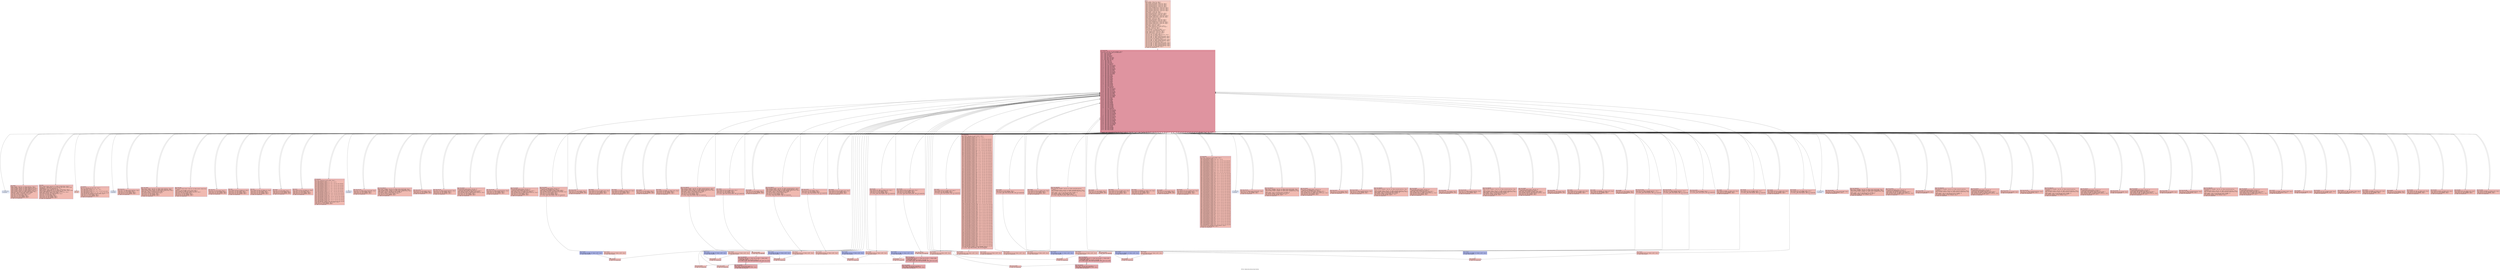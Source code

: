 digraph "CFG for 'chakravyuha_decrypt_string' function" {
	label="CFG for 'chakravyuha_decrypt_string' function";

	Node0x572b6042e540 [shape=record,color="#3d50c3ff", style=filled, fillcolor="#f08b6e70" fontname="Courier",label="{entry:\l|  %dummy.var287 = alloca i32, align 4\l  %cff.state209 = alloca i32, align 4\l  %fake.counter.phialloca202 = alloca i32, align 4\l  %fake.counter172.phialloca = alloca i32, align 4\l  %fake.counter179.phialloca = alloca i32, align 4\l  %fake.counter186.phialloca = alloca i32, align 4\l  %fake.counter193.phialloca = alloca i32, align 4\l  %fake.counter.reload203.alloca = alloca i32, align 4\l  %fake.counter172.reload.alloca = alloca i32, align 4\l  %fake.counter179.reload.alloca = alloca i32, align 4\l  %fake.counter186.reload.alloca = alloca i32, align 4\l  %fake.counter193.reload.alloca = alloca i32, align 4\l  %dummy.var161 = alloca i32, align 4\l  %cff.state112 = alloca i32, align 4\l  %fake.counter.phialloca107 = alloca i32, align 4\l  %fake.counter84.phialloca = alloca i32, align 4\l  %fake.counter91.phialloca = alloca i32, align 4\l  %fake.counter.reload108.alloca = alloca i32, align 4\l  %fake.counter84.reload.alloca = alloca i32, align 4\l  %fake.counter91.reload.alloca = alloca i32, align 4\l  %dummy.var73 = alloca i32, align 4\l  %cff.state53 = alloca i32, align 4\l  %fake.counter.phialloca48 = alloca i32, align 4\l  %fake.counter23.phialloca = alloca i32, align 4\l  %fake.counter30.phialloca = alloca i32, align 4\l  %fake.counter.reload49.alloca = alloca i32, align 4\l  %fake.counter23.reload.alloca = alloca i32, align 4\l  %fake.counter30.reload.alloca = alloca i32, align 4\l  %dummy.var12 = alloca i32, align 4\l  %cff.state5 = alloca i32, align 4\l  %fake.counter.phialloca = alloca i32, align 4\l  %fake.counter.reload.alloca = alloca i32, align 4\l  %dummy.var = alloca i32, align 4\l  %cff.state = alloca i32, align 4\l  %index.phialloca = alloca i32, align 4\l  store i32 undef, ptr %index.phialloca, align 4\l  store i32 0, ptr %index.phialloca, align 4\l  %index.reload2.alloca = alloca i32, align 4\l  %index.reload1.alloca = alloca i32, align 4\l  %index.reload.alloca = alloca i32, align 4\l  store i32 1, ptr %cff.state, align 4\l  store i32 undef, ptr %fake.counter.phialloca, align 4\l  store i32 4, ptr %cff.state5, align 4\l  store i32 undef, ptr %fake.counter.phialloca48, align 4\l  store i32 undef, ptr %fake.counter23.phialloca, align 4\l  store i32 undef, ptr %fake.counter30.phialloca, align 4\l  store i32 14, ptr %cff.state53, align 4\l  store i32 undef, ptr %fake.counter.phialloca107, align 4\l  store i32 undef, ptr %fake.counter84.phialloca, align 4\l  store i32 undef, ptr %fake.counter91.phialloca, align 4\l  store i32 43, ptr %cff.state112, align 4\l  store i32 undef, ptr %fake.counter.phialloca202, align 4\l  store i32 undef, ptr %fake.counter172.phialloca, align 4\l  store i32 undef, ptr %fake.counter179.phialloca, align 4\l  store i32 undef, ptr %fake.counter186.phialloca, align 4\l  store i32 undef, ptr %fake.counter193.phialloca, align 4\l  store i32 70, ptr %cff.state209, align 4\l  br label %cff.dispatch210\l}"];
	Node0x572b6042e540 -> Node0x572b604f7bf0;
	Node0x572b6042e4e0 [shape=record,color="#3d50c3ff", style=filled, fillcolor="#de614d70" fontname="Courier",label="{loop_header:\l|  %index.reload3 = load i32, ptr %index.phialloca, align 4\l  %index.reload2 = load i32, ptr %index.phialloca, align 4\l  store i32 %index.reload2, ptr %index.reload2.alloca, align 4\l  %index.reload1 = load i32, ptr %index.phialloca, align 4\l  store i32 %index.reload1, ptr %index.reload1.alloca, align 4\l  %index.reload = load i32, ptr %index.phialloca, align 4\l  store i32 %index.reload, ptr %index.reload.alloca, align 4\l  %loop_cond = icmp slt i32 %index.reload3, %length\l  %cff.next = select i1 %loop_cond, i32 2, i32 3\l  store i32 %cff.next, ptr %cff.state, align 4\l  store i32 4, ptr %cff.state5, align 4\l  store i32 14, ptr %cff.state53, align 4\l  store i32 43, ptr %cff.state112, align 4\l  store i32 70, ptr %cff.state209, align 4\l  br label %cff.dispatch210\l}"];
	Node0x572b6042e4e0 -> Node0x572b604f7bf0;
	Node0x572b6042e5a0 [shape=record,color="#3d50c3ff", style=filled, fillcolor="#de614d70" fontname="Courier",label="{loop_body:\l|  %index.reload2.reload = load i32, ptr %index.reload2.alloca, align 4\l  %src_char_ptr = getelementptr i8, ptr %src_ptr, i32 %index.reload2.reload\l  %loaded_byte = load i8, ptr %src_char_ptr, align 1\l  %decrypted_byte = xor i8 %loaded_byte, 39\l  %index.reload1.reload = load i32, ptr %index.reload1.alloca, align 4\l  %dest_char_ptr = getelementptr i8, ptr %dest_ptr, i32 %index.reload1.reload\l  store i8 %decrypted_byte, ptr %dest_char_ptr, align 1\l  %index.reload.reload = load i32, ptr %index.reload.alloca, align 4\l  %next_index = add i32 %index.reload.reload, 1\l  store i32 %next_index, ptr %index.phialloca, align 4\l  store i32 1, ptr %cff.state, align 4\l  store i32 4, ptr %cff.state5, align 4\l  store i32 14, ptr %cff.state53, align 4\l  store i32 43, ptr %cff.state112, align 4\l  store i32 70, ptr %cff.state209, align 4\l  br label %cff.dispatch210\l}"];
	Node0x572b6042e5a0 -> Node0x572b604f7bf0;
	Node0x572b6042e600 [shape=record,color="#3d50c3ff", style=filled, fillcolor="#f08b6e70" fontname="Courier",label="{loop_exit:\l|  ret void\l}"];
	Node0x572b60444270 [shape=record,color="#3d50c3ff", style=filled, fillcolor="#de614d70" fontname="Courier",label="{cff.dispatch:\l|  %cff.cur = load i32, ptr %cff.state, align 4\l  %0 = icmp eq i32 %cff.cur, 1\l  %cff.case.select = select i1 %0, i32 1, i32 5\l  %1 = icmp eq i32 %cff.cur, 2\l  %cff.case.select9 = select i1 %1, i32 2, i32 %cff.case.select\l  %2 = icmp eq i32 %cff.cur, 3\l  %cff.case.select10 = select i1 %2, i32 3, i32 %cff.case.select9\l  store i32 %cff.case.select10, ptr %cff.state5, align 4\l  store i32 14, ptr %cff.state53, align 4\l  store i32 43, ptr %cff.state112, align 4\l  store i32 70, ptr %cff.state209, align 4\l  br label %cff.dispatch210\l}"];
	Node0x572b60444270 -> Node0x572b604f7bf0;
	Node0x572b604442d0 [shape=record,color="#3d50c3ff", style=filled, fillcolor="#c7d7f070" fontname="Courier",label="{cff.default:\l|  unreachable\l}"];
	Node0x572b6044cf30 [shape=record,color="#3d50c3ff", style=filled, fillcolor="#de614d70" fontname="Courier",label="{fake.loop.entry:\l|  store i32 0, ptr %fake.counter.phialloca, align 4\l  store i32 7, ptr %cff.state5, align 4\l  store i32 14, ptr %cff.state53, align 4\l  store i32 43, ptr %cff.state112, align 4\l  store i32 70, ptr %cff.state209, align 4\l  br label %cff.dispatch210\l}"];
	Node0x572b6044cf30 -> Node0x572b604f7bf0;
	Node0x572b6044cfc0 [shape=record,color="#3d50c3ff", style=filled, fillcolor="#de614d70" fontname="Courier",label="{fake.loop.header:\l|  %fake.counter.reload4 = load i32, ptr %fake.counter.phialloca, align 4\l  %fake.counter.reload = load i32, ptr %fake.counter.phialloca, align 4\l  store i32 %fake.counter.reload, ptr %fake.counter.reload.alloca, align 4\l  %fake.cond = icmp slt i32 %fake.counter.reload4, 10\l  %cff.next11 = select i1 %fake.cond, i32 8, i32 9\l  store i32 %cff.next11, ptr %cff.state5, align 4\l  store i32 14, ptr %cff.state53, align 4\l  store i32 43, ptr %cff.state112, align 4\l  store i32 70, ptr %cff.state209, align 4\l  br label %cff.dispatch210\l}"];
	Node0x572b6044cfc0 -> Node0x572b604f7bf0;
	Node0x572b6044d050 [shape=record,color="#3d50c3ff", style=filled, fillcolor="#de614d70" fontname="Courier",label="{fake.loop.body:\l|  %fake.counter.reload.reload = load i32, ptr %fake.counter.reload.alloca,\l... align 4\l  %fake.inc = add i32 %fake.counter.reload.reload, 1\l  store volatile i32 589890, ptr %dummy.var, align 4\l  store i32 %fake.inc, ptr %fake.counter.phialloca, align 4\l  store i32 7, ptr %cff.state5, align 4\l  store i32 14, ptr %cff.state53, align 4\l  store i32 43, ptr %cff.state112, align 4\l  store i32 70, ptr %cff.state209, align 4\l  br label %cff.dispatch210\l}"];
	Node0x572b6044d050 -> Node0x572b604f7bf0;
	Node0x572b60452b30 [shape=record,color="#3d50c3ff", style=filled, fillcolor="#de614d70" fontname="Courier",label="{fake.loop.exit:\l|  store i32 4, ptr %cff.state5, align 4\l  store i32 14, ptr %cff.state53, align 4\l  store i32 43, ptr %cff.state112, align 4\l  store i32 70, ptr %cff.state209, align 4\l  br label %cff.dispatch210\l}"];
	Node0x572b60452b30 -> Node0x572b604f7bf0;
	Node0x572b60453290 [shape=record,color="#3d50c3ff", style=filled, fillcolor="#de614d70" fontname="Courier",label="{fake.then:\l|  store volatile i32 48, ptr %dummy.var, align 4\l  store i32 12, ptr %cff.state5, align 4\l  store i32 14, ptr %cff.state53, align 4\l  store i32 43, ptr %cff.state112, align 4\l  store i32 70, ptr %cff.state209, align 4\l  br label %cff.dispatch210\l}"];
	Node0x572b60453290 -> Node0x572b604f7bf0;
	Node0x572b60453320 [shape=record,color="#3d50c3ff", style=filled, fillcolor="#de614d70" fontname="Courier",label="{fake.else:\l|  store volatile i32 576, ptr %dummy.var, align 4\l  store i32 12, ptr %cff.state5, align 4\l  store i32 14, ptr %cff.state53, align 4\l  store i32 43, ptr %cff.state112, align 4\l  store i32 70, ptr %cff.state209, align 4\l  br label %cff.dispatch210\l}"];
	Node0x572b60453320 -> Node0x572b604f7bf0;
	Node0x572b604533b0 [shape=record,color="#3d50c3ff", style=filled, fillcolor="#de614d70" fontname="Courier",label="{fake.merge:\l|  store i32 4, ptr %cff.state5, align 4\l  store i32 14, ptr %cff.state53, align 4\l  store i32 43, ptr %cff.state112, align 4\l  store i32 70, ptr %cff.state209, align 4\l  br label %cff.dispatch210\l}"];
	Node0x572b604533b0 -> Node0x572b604f7bf0;
	Node0x572b60453710 [shape=record,color="#3d50c3ff", style=filled, fillcolor="#de614d70" fontname="Courier",label="{fake.block:\l|  store volatile i32 24, ptr %dummy.var, align 4\l  store i32 4, ptr %cff.state5, align 4\l  store i32 14, ptr %cff.state53, align 4\l  store i32 43, ptr %cff.state112, align 4\l  store i32 70, ptr %cff.state209, align 4\l  br label %cff.dispatch210\l}"];
	Node0x572b60453710 -> Node0x572b604f7bf0;
	Node0x572b60452c70 [shape=record,color="#3d50c3ff", style=filled, fillcolor="#de614d70" fontname="Courier",label="{cff.dispatch6:\l|  %cff.cur8 = load i32, ptr %cff.state5, align 4\l  %3 = icmp eq i32 %cff.cur8, 1\l  %cff.case.select57 = select i1 %3, i32 1, i32 15\l  %4 = icmp eq i32 %cff.cur8, 2\l  %cff.case.select58 = select i1 %4, i32 2, i32 %cff.case.select57\l  %5 = icmp eq i32 %cff.cur8, 3\l  %cff.case.select59 = select i1 %5, i32 3, i32 %cff.case.select58\l  %6 = icmp eq i32 %cff.cur8, 4\l  %cff.case.select60 = select i1 %6, i32 4, i32 %cff.case.select59\l  %7 = icmp eq i32 %cff.cur8, 5\l  %cff.case.select61 = select i1 %7, i32 5, i32 %cff.case.select60\l  %8 = icmp eq i32 %cff.cur8, 6\l  %cff.case.select62 = select i1 %8, i32 6, i32 %cff.case.select61\l  %9 = icmp eq i32 %cff.cur8, 7\l  %cff.case.select63 = select i1 %9, i32 7, i32 %cff.case.select62\l  %10 = icmp eq i32 %cff.cur8, 8\l  %cff.case.select64 = select i1 %10, i32 8, i32 %cff.case.select63\l  %11 = icmp eq i32 %cff.cur8, 9\l  %cff.case.select65 = select i1 %11, i32 9, i32 %cff.case.select64\l  %12 = icmp eq i32 %cff.cur8, 10\l  %cff.case.select66 = select i1 %12, i32 10, i32 %cff.case.select65\l  %13 = icmp eq i32 %cff.cur8, 11\l  %cff.case.select67 = select i1 %13, i32 11, i32 %cff.case.select66\l  %14 = icmp eq i32 %cff.cur8, 12\l  %cff.case.select68 = select i1 %14, i32 12, i32 %cff.case.select67\l  %15 = icmp eq i32 %cff.cur8, 13\l  %cff.case.select69 = select i1 %15, i32 13, i32 %cff.case.select68\l  store i32 %cff.case.select69, ptr %cff.state53, align 4\l  store i32 43, ptr %cff.state112, align 4\l  store i32 70, ptr %cff.state209, align 4\l  br label %cff.dispatch210\l}"];
	Node0x572b60452c70 -> Node0x572b604f7bf0;
	Node0x572b60452cd0 [shape=record,color="#3d50c3ff", style=filled, fillcolor="#c7d7f070" fontname="Courier",label="{cff.default7:\l|  unreachable\l}"];
	Node0x572b60452630 [shape=record,color="#3d50c3ff", style=filled, fillcolor="#de614d70" fontname="Courier",label="{fake.loop.entry13:\l|  store i32 0, ptr %fake.counter.phialloca48, align 4\l  store i32 17, ptr %cff.state53, align 4\l  store i32 43, ptr %cff.state112, align 4\l  store i32 70, ptr %cff.state209, align 4\l  br label %cff.dispatch210\l}"];
	Node0x572b60452630 -> Node0x572b604f7bf0;
	Node0x572b60452690 [shape=record,color="#3d50c3ff", style=filled, fillcolor="#de614d70" fontname="Courier",label="{fake.loop.header14:\l|  %fake.counter.reload50 = load i32, ptr %fake.counter.phialloca48, align 4\l  %fake.counter.reload49 = load i32, ptr %fake.counter.phialloca48, align 4\l  store i32 %fake.counter.reload49, ptr %fake.counter.reload49.alloca, align 4\l  %fake.cond17 = icmp slt i32 %fake.counter.reload50, 10\l  %cff.next70 = select i1 %fake.cond17, i32 18, i32 19\l  store i32 %cff.next70, ptr %cff.state53, align 4\l  store i32 43, ptr %cff.state112, align 4\l  store i32 70, ptr %cff.state209, align 4\l  br label %cff.dispatch210\l}"];
	Node0x572b60452690 -> Node0x572b604f7bf0;
	Node0x572b60452720 [shape=record,color="#3d50c3ff", style=filled, fillcolor="#de614d70" fontname="Courier",label="{fake.loop.body15:\l|  %fake.counter.reload49.reload = load i32, ptr\l... %fake.counter.reload49.alloca, align 4\l  %fake.inc18 = add i32 %fake.counter.reload49.reload, 1\l  store volatile i32 867984, ptr %dummy.var12, align 4\l  store i32 %fake.inc18, ptr %fake.counter.phialloca48, align 4\l  store i32 17, ptr %cff.state53, align 4\l  store i32 43, ptr %cff.state112, align 4\l  store i32 70, ptr %cff.state209, align 4\l  br i1 false, label %fake.then314, label %cff.dispatch210\l|{<s0>T|<s1>F}}"];
	Node0x572b60452720:s0 -> Node0x572b604df0c0;
	Node0x572b60452720:s1 -> Node0x572b604f7bf0;
	Node0x572b604527b0 [shape=record,color="#3d50c3ff", style=filled, fillcolor="#de614d70" fontname="Courier",label="{fake.loop.exit16:\l|  store i32 14, ptr %cff.state53, align 4\l  store i32 43, ptr %cff.state112, align 4\l  store i32 70, ptr %cff.state209, align 4\l  br label %cff.dispatch210\l}"];
	Node0x572b604527b0 -> Node0x572b604f7bf0;
	Node0x572b6046fe70 [shape=record,color="#3d50c3ff", style=filled, fillcolor="#de614d70" fontname="Courier",label="{fake.loop.entry19:\l|  store i32 0, ptr %fake.counter23.phialloca, align 4\l  store i32 21, ptr %cff.state53, align 4\l  store i32 43, ptr %cff.state112, align 4\l  store i32 70, ptr %cff.state209, align 4\l  br label %cff.dispatch210\l}"];
	Node0x572b6046fe70 -> Node0x572b604f7bf0;
	Node0x572b6046ff00 [shape=record,color="#3d50c3ff", style=filled, fillcolor="#de614d70" fontname="Courier",label="{fake.loop.header20:\l|  %fake.counter23.reload51 = load i32, ptr %fake.counter23.phialloca, align 4\l  %fake.counter23.reload = load i32, ptr %fake.counter23.phialloca, align 4\l  store i32 %fake.counter23.reload, ptr %fake.counter23.reload.alloca, align 4\l  %fake.cond24 = icmp slt i32 %fake.counter23.reload51, 10\l  %cff.next71 = select i1 %fake.cond24, i32 22, i32 23\l  store i32 %cff.next71, ptr %cff.state53, align 4\l  store i32 43, ptr %cff.state112, align 4\l  store i32 70, ptr %cff.state209, align 4\l  br i1 false, label %fake.then320, label %cff.dispatch210\l|{<s0>T|<s1>F}}"];
	Node0x572b6046ff00:s0 -> Node0x572b604df9c0;
	Node0x572b6046ff00:s1 -> Node0x572b604f7bf0;
	Node0x572b6046ff90 [shape=record,color="#3d50c3ff", style=filled, fillcolor="#de614d70" fontname="Courier",label="{fake.loop.body21:\l|  %fake.counter23.reload.reload = load i32, ptr\l... %fake.counter23.reload.alloca, align 4\l  %fake.inc25 = add i32 %fake.counter23.reload.reload, 1\l  store volatile i32 3922, ptr %dummy.var12, align 4\l  store i32 %fake.inc25, ptr %fake.counter23.phialloca, align 4\l  store i32 21, ptr %cff.state53, align 4\l  store i32 43, ptr %cff.state112, align 4\l  store i32 70, ptr %cff.state209, align 4\l  br label %cff.dispatch210\l}"];
	Node0x572b6046ff90 -> Node0x572b604f7bf0;
	Node0x572b60470020 [shape=record,color="#3d50c3ff", style=filled, fillcolor="#de614d70" fontname="Courier",label="{fake.loop.exit22:\l|  store i32 14, ptr %cff.state53, align 4\l  store i32 43, ptr %cff.state112, align 4\l  store i32 70, ptr %cff.state209, align 4\l  br i1 false, label %fake.block333, label %cff.dispatch210\l|{<s0>T|<s1>F}}"];
	Node0x572b60470020:s0 -> Node0x572b6056e320;
	Node0x572b60470020:s1 -> Node0x572b604f7bf0;
	Node0x572b60459f40 [shape=record,color="#3d50c3ff", style=filled, fillcolor="#de614d70" fontname="Courier",label="{fake.loop.entry26:\l|  store i32 0, ptr %fake.counter30.phialloca, align 4\l  store i32 25, ptr %cff.state53, align 4\l  store i32 43, ptr %cff.state112, align 4\l  store i32 70, ptr %cff.state209, align 4\l  br label %cff.dispatch210\l}"];
	Node0x572b60459f40 -> Node0x572b604f7bf0;
	Node0x572b60459fd0 [shape=record,color="#3d50c3ff", style=filled, fillcolor="#de614d70" fontname="Courier",label="{fake.loop.header27:\l|  %fake.counter30.reload52 = load i32, ptr %fake.counter30.phialloca, align 4\l  %fake.counter30.reload = load i32, ptr %fake.counter30.phialloca, align 4\l  store i32 %fake.counter30.reload, ptr %fake.counter30.reload.alloca, align 4\l  %fake.cond31 = icmp slt i32 %fake.counter30.reload52, 10\l  %cff.next72 = select i1 %fake.cond31, i32 26, i32 27\l  store i32 %cff.next72, ptr %cff.state53, align 4\l  store i32 43, ptr %cff.state112, align 4\l  store i32 70, ptr %cff.state209, align 4\l  br i1 false, label %fake.then317, label %cff.dispatch210\l|{<s0>T|<s1>F}}"];
	Node0x572b60459fd0:s0 -> Node0x572b604df540;
	Node0x572b60459fd0:s1 -> Node0x572b604f7bf0;
	Node0x572b6045a060 [shape=record,color="#3d50c3ff", style=filled, fillcolor="#de614d70" fontname="Courier",label="{fake.loop.body28:\l|  %fake.counter30.reload.reload = load i32, ptr\l... %fake.counter30.reload.alloca, align 4\l  %fake.inc32 = add i32 %fake.counter30.reload.reload, 1\l  store volatile i32 34, ptr %dummy.var12, align 4\l  store i32 %fake.inc32, ptr %fake.counter30.phialloca, align 4\l  store i32 25, ptr %cff.state53, align 4\l  store i32 43, ptr %cff.state112, align 4\l  store i32 70, ptr %cff.state209, align 4\l  br label %cff.dispatch210\l}"];
	Node0x572b6045a060 -> Node0x572b604f7bf0;
	Node0x572b6045a0f0 [shape=record,color="#3d50c3ff", style=filled, fillcolor="#de614d70" fontname="Courier",label="{fake.loop.exit29:\l|  store i32 14, ptr %cff.state53, align 4\l  store i32 43, ptr %cff.state112, align 4\l  store i32 70, ptr %cff.state209, align 4\l  br label %cff.dispatch210\l}"];
	Node0x572b6045a0f0 -> Node0x572b604f7bf0;
	Node0x572b6045a700 [shape=record,color="#3d50c3ff", style=filled, fillcolor="#de614d70" fontname="Courier",label="{fake.then33:\l|  store volatile i32 70, ptr %dummy.var12, align 4\l  store i32 30, ptr %cff.state53, align 4\l  store i32 43, ptr %cff.state112, align 4\l  store i32 70, ptr %cff.state209, align 4\l  br label %cff.dispatch210\l}"];
	Node0x572b6045a700 -> Node0x572b604f7bf0;
	Node0x572b6045a790 [shape=record,color="#3d50c3ff", style=filled, fillcolor="#de614d70" fontname="Courier",label="{fake.else34:\l|  store volatile i32 967680, ptr %dummy.var12, align 4\l  store i32 30, ptr %cff.state53, align 4\l  store i32 43, ptr %cff.state112, align 4\l  store i32 70, ptr %cff.state209, align 4\l  br label %cff.dispatch210\l}"];
	Node0x572b6045a790 -> Node0x572b604f7bf0;
	Node0x572b6045a820 [shape=record,color="#3d50c3ff", style=filled, fillcolor="#de614d70" fontname="Courier",label="{fake.merge35:\l|  store i32 14, ptr %cff.state53, align 4\l  store i32 43, ptr %cff.state112, align 4\l  store i32 70, ptr %cff.state209, align 4\l  br label %cff.dispatch210\l}"];
	Node0x572b6045a820 -> Node0x572b604f7bf0;
	Node0x572b6045ab80 [shape=record,color="#3d50c3ff", style=filled, fillcolor="#de614d70" fontname="Courier",label="{fake.then36:\l|  store volatile i32 70, ptr %dummy.var12, align 4\l  store i32 33, ptr %cff.state53, align 4\l  store i32 43, ptr %cff.state112, align 4\l  store i32 70, ptr %cff.state209, align 4\l  br i1 false, label %fake.loop.entry288, label %cff.dispatch210\l|{<s0>T|<s1>F}}"];
	Node0x572b6045ab80:s0 -> Node0x572b60568dd0;
	Node0x572b6045ab80:s1 -> Node0x572b604f7bf0;
	Node0x572b6045ac10 [shape=record,color="#3d50c3ff", style=filled, fillcolor="#de614d70" fontname="Courier",label="{fake.else37:\l|  store volatile i32 967680, ptr %dummy.var12, align 4\l  store i32 33, ptr %cff.state53, align 4\l  store i32 43, ptr %cff.state112, align 4\l  store i32 70, ptr %cff.state209, align 4\l  br label %cff.dispatch210\l}"];
	Node0x572b6045ac10 -> Node0x572b604f7bf0;
	Node0x572b6045aca0 [shape=record,color="#3d50c3ff", style=filled, fillcolor="#de614d70" fontname="Courier",label="{fake.merge38:\l|  store i32 14, ptr %cff.state53, align 4\l  store i32 43, ptr %cff.state112, align 4\l  store i32 70, ptr %cff.state209, align 4\l  br label %cff.dispatch210\l}"];
	Node0x572b6045aca0 -> Node0x572b604f7bf0;
	Node0x572b6045b000 [shape=record,color="#3d50c3ff", style=filled, fillcolor="#de614d70" fontname="Courier",label="{fake.then39:\l|  store volatile i32 45, ptr %dummy.var12, align 4\l  store i32 36, ptr %cff.state53, align 4\l  store i32 43, ptr %cff.state112, align 4\l  store i32 70, ptr %cff.state209, align 4\l  br label %cff.dispatch210\l}"];
	Node0x572b6045b000 -> Node0x572b604f7bf0;
	Node0x572b6045b090 [shape=record,color="#3d50c3ff", style=filled, fillcolor="#de614d70" fontname="Courier",label="{fake.else40:\l|  store volatile i32 144, ptr %dummy.var12, align 4\l  store i32 36, ptr %cff.state53, align 4\l  store i32 43, ptr %cff.state112, align 4\l  store i32 70, ptr %cff.state209, align 4\l  br label %cff.dispatch210\l}"];
	Node0x572b6045b090 -> Node0x572b604f7bf0;
	Node0x572b6045b120 [shape=record,color="#3d50c3ff", style=filled, fillcolor="#de614d70" fontname="Courier",label="{fake.merge41:\l|  store i32 14, ptr %cff.state53, align 4\l  store i32 43, ptr %cff.state112, align 4\l  store i32 70, ptr %cff.state209, align 4\l  br label %cff.dispatch210\l}"];
	Node0x572b6045b120 -> Node0x572b604f7bf0;
	Node0x572b6045b480 [shape=record,color="#3d50c3ff", style=filled, fillcolor="#de614d70" fontname="Courier",label="{fake.then42:\l|  store volatile i32 87, ptr %dummy.var12, align 4\l  store i32 39, ptr %cff.state53, align 4\l  store i32 43, ptr %cff.state112, align 4\l  store i32 70, ptr %cff.state209, align 4\l  br label %cff.dispatch210\l}"];
	Node0x572b6045b480 -> Node0x572b604f7bf0;
	Node0x572b6045b510 [shape=record,color="#3d50c3ff", style=filled, fillcolor="#de614d70" fontname="Courier",label="{fake.else43:\l|  store volatile i32 87091200, ptr %dummy.var12, align 4\l  store i32 39, ptr %cff.state53, align 4\l  store i32 43, ptr %cff.state112, align 4\l  store i32 70, ptr %cff.state209, align 4\l  br label %cff.dispatch210\l}"];
	Node0x572b6045b510 -> Node0x572b604f7bf0;
	Node0x572b6045b5a0 [shape=record,color="#3d50c3ff", style=filled, fillcolor="#de614d70" fontname="Courier",label="{fake.merge44:\l|  store i32 14, ptr %cff.state53, align 4\l  store i32 43, ptr %cff.state112, align 4\l  store i32 70, ptr %cff.state209, align 4\l  br label %cff.dispatch210\l}"];
	Node0x572b6045b5a0 -> Node0x572b604f7bf0;
	Node0x572b6045b900 [shape=record,color="#3d50c3ff", style=filled, fillcolor="#de614d70" fontname="Courier",label="{fake.block45:\l|  store volatile i32 -1188, ptr %dummy.var12, align 4\l  store i32 14, ptr %cff.state53, align 4\l  store i32 43, ptr %cff.state112, align 4\l  store i32 70, ptr %cff.state209, align 4\l  br i1 false, label %fake.then308, label %cff.dispatch210\l|{<s0>T|<s1>F}}"];
	Node0x572b6045b900:s0 -> Node0x572b6056a540;
	Node0x572b6045b900:s1 -> Node0x572b604f7bf0;
	Node0x572b60474440 [shape=record,color="#3d50c3ff", style=filled, fillcolor="#de614d70" fontname="Courier",label="{fake.block46:\l|  store volatile i32 28, ptr %dummy.var12, align 4\l  store i32 14, ptr %cff.state53, align 4\l  store i32 43, ptr %cff.state112, align 4\l  store i32 70, ptr %cff.state209, align 4\l  br i1 false, label %fake.loop.entry294, label %cff.dispatch210\l|{<s0>T|<s1>F}}"];
	Node0x572b60474440:s0 -> Node0x572b605694a0;
	Node0x572b60474440:s1 -> Node0x572b604f7bf0;
	Node0x572b60474620 [shape=record,color="#3d50c3ff", style=filled, fillcolor="#de614d70" fontname="Courier",label="{fake.block47:\l|  store volatile i32 -32, ptr %dummy.var12, align 4\l  store i32 14, ptr %cff.state53, align 4\l  store i32 43, ptr %cff.state112, align 4\l  store i32 70, ptr %cff.state209, align 4\l  br label %cff.dispatch210\l}"];
	Node0x572b60474620 -> Node0x572b604f7bf0;
	Node0x572b604528f0 [shape=record,color="#3d50c3ff", style=filled, fillcolor="#de614d70" fontname="Courier",label="{cff.dispatch54:\l|  %cff.cur56 = load i32, ptr %cff.state53, align 4\l  %16 = icmp eq i32 %cff.cur56, 1\l  %cff.case.select116 = select i1 %16, i32 1, i32 44\l  %17 = icmp eq i32 %cff.cur56, 2\l  %cff.case.select117 = select i1 %17, i32 2, i32 %cff.case.select116\l  %18 = icmp eq i32 %cff.cur56, 3\l  %cff.case.select118 = select i1 %18, i32 3, i32 %cff.case.select117\l  %19 = icmp eq i32 %cff.cur56, 4\l  %cff.case.select119 = select i1 %19, i32 4, i32 %cff.case.select118\l  %20 = icmp eq i32 %cff.cur56, 5\l  %cff.case.select120 = select i1 %20, i32 5, i32 %cff.case.select119\l  %21 = icmp eq i32 %cff.cur56, 6\l  %cff.case.select121 = select i1 %21, i32 6, i32 %cff.case.select120\l  %22 = icmp eq i32 %cff.cur56, 7\l  %cff.case.select122 = select i1 %22, i32 7, i32 %cff.case.select121\l  %23 = icmp eq i32 %cff.cur56, 8\l  %cff.case.select123 = select i1 %23, i32 8, i32 %cff.case.select122\l  %24 = icmp eq i32 %cff.cur56, 9\l  %cff.case.select124 = select i1 %24, i32 9, i32 %cff.case.select123\l  %25 = icmp eq i32 %cff.cur56, 10\l  %cff.case.select125 = select i1 %25, i32 10, i32 %cff.case.select124\l  %26 = icmp eq i32 %cff.cur56, 11\l  %cff.case.select126 = select i1 %26, i32 11, i32 %cff.case.select125\l  %27 = icmp eq i32 %cff.cur56, 12\l  %cff.case.select127 = select i1 %27, i32 12, i32 %cff.case.select126\l  %28 = icmp eq i32 %cff.cur56, 13\l  %cff.case.select128 = select i1 %28, i32 13, i32 %cff.case.select127\l  %29 = icmp eq i32 %cff.cur56, 14\l  %cff.case.select129 = select i1 %29, i32 14, i32 %cff.case.select128\l  %30 = icmp eq i32 %cff.cur56, 15\l  %cff.case.select130 = select i1 %30, i32 15, i32 %cff.case.select129\l  %31 = icmp eq i32 %cff.cur56, 16\l  %cff.case.select131 = select i1 %31, i32 16, i32 %cff.case.select130\l  %32 = icmp eq i32 %cff.cur56, 17\l  %cff.case.select132 = select i1 %32, i32 17, i32 %cff.case.select131\l  %33 = icmp eq i32 %cff.cur56, 18\l  %cff.case.select133 = select i1 %33, i32 18, i32 %cff.case.select132\l  %34 = icmp eq i32 %cff.cur56, 19\l  %cff.case.select134 = select i1 %34, i32 19, i32 %cff.case.select133\l  %35 = icmp eq i32 %cff.cur56, 20\l  %cff.case.select135 = select i1 %35, i32 20, i32 %cff.case.select134\l  %36 = icmp eq i32 %cff.cur56, 21\l  %cff.case.select136 = select i1 %36, i32 21, i32 %cff.case.select135\l  %37 = icmp eq i32 %cff.cur56, 22\l  %cff.case.select137 = select i1 %37, i32 22, i32 %cff.case.select136\l  %38 = icmp eq i32 %cff.cur56, 23\l  %cff.case.select138 = select i1 %38, i32 23, i32 %cff.case.select137\l  %39 = icmp eq i32 %cff.cur56, 24\l  %cff.case.select139 = select i1 %39, i32 24, i32 %cff.case.select138\l  %40 = icmp eq i32 %cff.cur56, 25\l  %cff.case.select140 = select i1 %40, i32 25, i32 %cff.case.select139\l  %41 = icmp eq i32 %cff.cur56, 26\l  %cff.case.select141 = select i1 %41, i32 26, i32 %cff.case.select140\l  %42 = icmp eq i32 %cff.cur56, 27\l  %cff.case.select142 = select i1 %42, i32 27, i32 %cff.case.select141\l  %43 = icmp eq i32 %cff.cur56, 28\l  %cff.case.select143 = select i1 %43, i32 28, i32 %cff.case.select142\l  %44 = icmp eq i32 %cff.cur56, 29\l  %cff.case.select144 = select i1 %44, i32 29, i32 %cff.case.select143\l  %45 = icmp eq i32 %cff.cur56, 30\l  %cff.case.select145 = select i1 %45, i32 30, i32 %cff.case.select144\l  %46 = icmp eq i32 %cff.cur56, 31\l  %cff.case.select146 = select i1 %46, i32 31, i32 %cff.case.select145\l  %47 = icmp eq i32 %cff.cur56, 32\l  %cff.case.select147 = select i1 %47, i32 32, i32 %cff.case.select146\l  %48 = icmp eq i32 %cff.cur56, 33\l  %cff.case.select148 = select i1 %48, i32 33, i32 %cff.case.select147\l  %49 = icmp eq i32 %cff.cur56, 34\l  %cff.case.select149 = select i1 %49, i32 34, i32 %cff.case.select148\l  %50 = icmp eq i32 %cff.cur56, 35\l  %cff.case.select150 = select i1 %50, i32 35, i32 %cff.case.select149\l  %51 = icmp eq i32 %cff.cur56, 36\l  %cff.case.select151 = select i1 %51, i32 36, i32 %cff.case.select150\l  %52 = icmp eq i32 %cff.cur56, 37\l  %cff.case.select152 = select i1 %52, i32 37, i32 %cff.case.select151\l  %53 = icmp eq i32 %cff.cur56, 38\l  %cff.case.select153 = select i1 %53, i32 38, i32 %cff.case.select152\l  %54 = icmp eq i32 %cff.cur56, 39\l  %cff.case.select154 = select i1 %54, i32 39, i32 %cff.case.select153\l  %55 = icmp eq i32 %cff.cur56, 40\l  %cff.case.select155 = select i1 %55, i32 40, i32 %cff.case.select154\l  %56 = icmp eq i32 %cff.cur56, 41\l  %cff.case.select156 = select i1 %56, i32 41, i32 %cff.case.select155\l  %57 = icmp eq i32 %cff.cur56, 42\l  %cff.case.select157 = select i1 %57, i32 42, i32 %cff.case.select156\l  store i32 %cff.case.select157, ptr %cff.state112, align 4\l  store i32 70, ptr %cff.state209, align 4\l  br label %cff.dispatch210\l}"];
	Node0x572b604528f0 -> Node0x572b604f7bf0;
	Node0x572b60452950 [shape=record,color="#3d50c3ff", style=filled, fillcolor="#c7d7f070" fontname="Courier",label="{cff.default55:\l|  unreachable\l}"];
	Node0x572b6046ddc0 [shape=record,color="#3d50c3ff", style=filled, fillcolor="#de614d70" fontname="Courier",label="{fake.loop.entry74:\l|  store i32 0, ptr %fake.counter.phialloca107, align 4\l  store i32 46, ptr %cff.state112, align 4\l  store i32 70, ptr %cff.state209, align 4\l  br label %cff.dispatch210\l}"];
	Node0x572b6046ddc0 -> Node0x572b604f7bf0;
	Node0x572b6046de20 [shape=record,color="#3d50c3ff", style=filled, fillcolor="#de614d70" fontname="Courier",label="{fake.loop.header75:\l|  %fake.counter.reload109 = load i32, ptr %fake.counter.phialloca107, align 4\l  %fake.counter.reload108 = load i32, ptr %fake.counter.phialloca107, align 4\l  store i32 %fake.counter.reload108, ptr %fake.counter.reload108.alloca, align\l... 4\l  %fake.cond78 = icmp slt i32 %fake.counter.reload109, 10\l  %cff.next158 = select i1 %fake.cond78, i32 47, i32 48\l  store i32 %cff.next158, ptr %cff.state112, align 4\l  store i32 70, ptr %cff.state209, align 4\l  br label %cff.dispatch210\l}"];
	Node0x572b6046de20 -> Node0x572b604f7bf0;
	Node0x572b6046deb0 [shape=record,color="#3d50c3ff", style=filled, fillcolor="#de614d70" fontname="Courier",label="{fake.loop.body76:\l|  %fake.counter.reload108.reload = load i32, ptr\l... %fake.counter.reload108.alloca, align 4\l  %fake.inc79 = add i32 %fake.counter.reload108.reload, 1\l  store volatile i32 16, ptr %dummy.var73, align 4\l  store i32 %fake.inc79, ptr %fake.counter.phialloca107, align 4\l  store i32 46, ptr %cff.state112, align 4\l  store i32 70, ptr %cff.state209, align 4\l  br label %cff.dispatch210\l}"];
	Node0x572b6046deb0 -> Node0x572b604f7bf0;
	Node0x572b6046df40 [shape=record,color="#3d50c3ff", style=filled, fillcolor="#de614d70" fontname="Courier",label="{fake.loop.exit77:\l|  store i32 43, ptr %cff.state112, align 4\l  store i32 70, ptr %cff.state209, align 4\l  br label %cff.dispatch210\l}"];
	Node0x572b6046df40 -> Node0x572b604f7bf0;
	Node0x572b6046e490 [shape=record,color="#3d50c3ff", style=filled, fillcolor="#de614d70" fontname="Courier",label="{fake.loop.entry80:\l|  store i32 0, ptr %fake.counter84.phialloca, align 4\l  store i32 50, ptr %cff.state112, align 4\l  store i32 70, ptr %cff.state209, align 4\l  br label %cff.dispatch210\l}"];
	Node0x572b6046e490 -> Node0x572b604f7bf0;
	Node0x572b6046e520 [shape=record,color="#3d50c3ff", style=filled, fillcolor="#de614d70" fontname="Courier",label="{fake.loop.header81:\l|  %fake.counter84.reload110 = load i32, ptr %fake.counter84.phialloca, align\l... 4\l  %fake.counter84.reload = load i32, ptr %fake.counter84.phialloca, align 4\l  store i32 %fake.counter84.reload, ptr %fake.counter84.reload.alloca, align 4\l  %fake.cond85 = icmp slt i32 %fake.counter84.reload110, 10\l  %cff.next159 = select i1 %fake.cond85, i32 51, i32 52\l  store i32 %cff.next159, ptr %cff.state112, align 4\l  store i32 70, ptr %cff.state209, align 4\l  br label %cff.dispatch210\l}"];
	Node0x572b6046e520 -> Node0x572b604f7bf0;
	Node0x572b6046e5b0 [shape=record,color="#3d50c3ff", style=filled, fillcolor="#de614d70" fontname="Courier",label="{fake.loop.body82:\l|  %fake.counter84.reload.reload = load i32, ptr\l... %fake.counter84.reload.alloca, align 4\l  %fake.inc86 = add i32 %fake.counter84.reload.reload, 1\l  store volatile i32 24, ptr %dummy.var73, align 4\l  store i32 %fake.inc86, ptr %fake.counter84.phialloca, align 4\l  store i32 50, ptr %cff.state112, align 4\l  store i32 70, ptr %cff.state209, align 4\l  br label %cff.dispatch210\l}"];
	Node0x572b6046e5b0 -> Node0x572b604f7bf0;
	Node0x572b6046e640 [shape=record,color="#3d50c3ff", style=filled, fillcolor="#de614d70" fontname="Courier",label="{fake.loop.exit83:\l|  store i32 43, ptr %cff.state112, align 4\l  store i32 70, ptr %cff.state209, align 4\l  br label %cff.dispatch210\l}"];
	Node0x572b6046e640 -> Node0x572b604f7bf0;
	Node0x572b6046ec20 [shape=record,color="#3d50c3ff", style=filled, fillcolor="#de614d70" fontname="Courier",label="{fake.loop.entry87:\l|  store i32 0, ptr %fake.counter91.phialloca, align 4\l  store i32 54, ptr %cff.state112, align 4\l  store i32 70, ptr %cff.state209, align 4\l  br label %cff.dispatch210\l}"];
	Node0x572b6046ec20 -> Node0x572b604f7bf0;
	Node0x572b6046ecb0 [shape=record,color="#3d50c3ff", style=filled, fillcolor="#de614d70" fontname="Courier",label="{fake.loop.header88:\l|  %fake.counter91.reload111 = load i32, ptr %fake.counter91.phialloca, align\l... 4\l  %fake.counter91.reload = load i32, ptr %fake.counter91.phialloca, align 4\l  store i32 %fake.counter91.reload, ptr %fake.counter91.reload.alloca, align 4\l  %fake.cond92 = icmp slt i32 %fake.counter91.reload111, 10\l  %cff.next160 = select i1 %fake.cond92, i32 55, i32 56\l  store i32 %cff.next160, ptr %cff.state112, align 4\l  store i32 70, ptr %cff.state209, align 4\l  br label %cff.dispatch210\l}"];
	Node0x572b6046ecb0 -> Node0x572b604f7bf0;
	Node0x572b6046ed40 [shape=record,color="#3d50c3ff", style=filled, fillcolor="#de614d70" fontname="Courier",label="{fake.loop.body89:\l|  %fake.counter91.reload.reload = load i32, ptr\l... %fake.counter91.reload.alloca, align 4\l  %fake.inc93 = add i32 %fake.counter91.reload.reload, 1\l  store volatile i32 290316, ptr %dummy.var73, align 4\l  store i32 %fake.inc93, ptr %fake.counter91.phialloca, align 4\l  store i32 54, ptr %cff.state112, align 4\l  store i32 70, ptr %cff.state209, align 4\l  br label %cff.dispatch210\l}"];
	Node0x572b6046ed40 -> Node0x572b604f7bf0;
	Node0x572b6046edd0 [shape=record,color="#3d50c3ff", style=filled, fillcolor="#de614d70" fontname="Courier",label="{fake.loop.exit90:\l|  store i32 43, ptr %cff.state112, align 4\l  store i32 70, ptr %cff.state209, align 4\l  br label %cff.dispatch210\l}"];
	Node0x572b6046edd0 -> Node0x572b604f7bf0;
	Node0x572b6046f4d0 [shape=record,color="#3d50c3ff", style=filled, fillcolor="#de614d70" fontname="Courier",label="{fake.then94:\l|  store volatile i32 87, ptr %dummy.var73, align 4\l  store i32 59, ptr %cff.state112, align 4\l  store i32 70, ptr %cff.state209, align 4\l  br label %cff.dispatch210\l}"];
	Node0x572b6046f4d0 -> Node0x572b604f7bf0;
	Node0x572b6046f560 [shape=record,color="#3d50c3ff", style=filled, fillcolor="#de614d70" fontname="Courier",label="{fake.else95:\l|  store volatile i32 87091200, ptr %dummy.var73, align 4\l  store i32 59, ptr %cff.state112, align 4\l  store i32 70, ptr %cff.state209, align 4\l  br label %cff.dispatch210\l}"];
	Node0x572b6046f560 -> Node0x572b604f7bf0;
	Node0x572b6046f5f0 [shape=record,color="#3d50c3ff", style=filled, fillcolor="#de614d70" fontname="Courier",label="{fake.merge96:\l|  store i32 43, ptr %cff.state112, align 4\l  store i32 70, ptr %cff.state209, align 4\l  br label %cff.dispatch210\l}"];
	Node0x572b6046f5f0 -> Node0x572b604f7bf0;
	Node0x572b6046f950 [shape=record,color="#3d50c3ff", style=filled, fillcolor="#de614d70" fontname="Courier",label="{fake.then97:\l|  store volatile i32 52, ptr %dummy.var73, align 4\l  store i32 62, ptr %cff.state112, align 4\l  store i32 70, ptr %cff.state209, align 4\l  br i1 false, label %fake.block334, label %cff.dispatch210\l|{<s0>T|<s1>F}}"];
	Node0x572b6046f950:s0 -> Node0x572b6056e6b0;
	Node0x572b6046f950:s1 -> Node0x572b604f7bf0;
	Node0x572b6046f9e0 [shape=record,color="#3d50c3ff", style=filled, fillcolor="#de614d70" fontname="Courier",label="{fake.else98:\l|  store volatile i32 2880, ptr %dummy.var73, align 4\l  store i32 62, ptr %cff.state112, align 4\l  store i32 70, ptr %cff.state209, align 4\l  br label %cff.dispatch210\l}"];
	Node0x572b6046f9e0 -> Node0x572b604f7bf0;
	Node0x572b604add90 [shape=record,color="#3d50c3ff", style=filled, fillcolor="#de614d70" fontname="Courier",label="{fake.merge99:\l|  store i32 43, ptr %cff.state112, align 4\l  store i32 70, ptr %cff.state209, align 4\l  br i1 false, label %fake.loop.entry301, label %cff.dispatch210\l|{<s0>T|<s1>F}}"];
	Node0x572b604add90:s0 -> Node0x572b60569d50;
	Node0x572b604add90:s1 -> Node0x572b604f7bf0;
	Node0x572b604ae0f0 [shape=record,color="#3d50c3ff", style=filled, fillcolor="#de614d70" fontname="Courier",label="{fake.then100:\l|  store volatile i32 70, ptr %dummy.var73, align 4\l  store i32 65, ptr %cff.state112, align 4\l  store i32 70, ptr %cff.state209, align 4\l  br label %cff.dispatch210\l}"];
	Node0x572b604ae0f0 -> Node0x572b604f7bf0;
	Node0x572b604ae180 [shape=record,color="#3d50c3ff", style=filled, fillcolor="#de614d70" fontname="Courier",label="{fake.else101:\l|  store volatile i32 967680, ptr %dummy.var73, align 4\l  store i32 65, ptr %cff.state112, align 4\l  store i32 70, ptr %cff.state209, align 4\l  br label %cff.dispatch210\l}"];
	Node0x572b604ae180 -> Node0x572b604f7bf0;
	Node0x572b604ae210 [shape=record,color="#3d50c3ff", style=filled, fillcolor="#de614d70" fontname="Courier",label="{fake.merge102:\l|  store i32 43, ptr %cff.state112, align 4\l  store i32 70, ptr %cff.state209, align 4\l  br label %cff.dispatch210\l}"];
	Node0x572b604ae210 -> Node0x572b604f7bf0;
	Node0x572b604ae570 [shape=record,color="#3d50c3ff", style=filled, fillcolor="#de614d70" fontname="Courier",label="{fake.block103:\l|  store volatile i32 -164, ptr %dummy.var73, align 4\l  store i32 43, ptr %cff.state112, align 4\l  store i32 70, ptr %cff.state209, align 4\l  br label %cff.dispatch210\l}"];
	Node0x572b604ae570 -> Node0x572b604f7bf0;
	Node0x572b604ae7b0 [shape=record,color="#3d50c3ff", style=filled, fillcolor="#de614d70" fontname="Courier",label="{fake.block104:\l|  store volatile i32 2927, ptr %dummy.var73, align 4\l  store i32 43, ptr %cff.state112, align 4\l  store i32 70, ptr %cff.state209, align 4\l  br label %cff.dispatch210\l}"];
	Node0x572b604ae7b0 -> Node0x572b604f7bf0;
	Node0x572b604aeb10 [shape=record,color="#3d50c3ff", style=filled, fillcolor="#de614d70" fontname="Courier",label="{fake.block105:\l|  store volatile i32 4, ptr %dummy.var73, align 4\l  store i32 43, ptr %cff.state112, align 4\l  store i32 70, ptr %cff.state209, align 4\l  br label %cff.dispatch210\l}"];
	Node0x572b604aeb10 -> Node0x572b604f7bf0;
	Node0x572b604aecf0 [shape=record,color="#3d50c3ff", style=filled, fillcolor="#de614d70" fontname="Courier",label="{fake.block106:\l|  store volatile i32 90178, ptr %dummy.var73, align 4\l  store i32 43, ptr %cff.state112, align 4\l  store i32 70, ptr %cff.state209, align 4\l  br label %cff.dispatch210\l}"];
	Node0x572b604aecf0 -> Node0x572b604f7bf0;
	Node0x572b6046e080 [shape=record,color="#3d50c3ff", style=filled, fillcolor="#de614d70" fontname="Courier",label="{cff.dispatch113:\l|  %cff.cur115 = load i32, ptr %cff.state112, align 4\l  %58 = icmp eq i32 %cff.cur115, 1\l  %cff.case.select213 = select i1 %58, i32 1, i32 71\l  %59 = icmp eq i32 %cff.cur115, 2\l  %cff.case.select214 = select i1 %59, i32 2, i32 %cff.case.select213\l  %60 = icmp eq i32 %cff.cur115, 3\l  %cff.case.select215 = select i1 %60, i32 3, i32 %cff.case.select214\l  %61 = icmp eq i32 %cff.cur115, 4\l  %cff.case.select216 = select i1 %61, i32 4, i32 %cff.case.select215\l  %62 = icmp eq i32 %cff.cur115, 5\l  %cff.case.select217 = select i1 %62, i32 5, i32 %cff.case.select216\l  %63 = icmp eq i32 %cff.cur115, 6\l  %cff.case.select218 = select i1 %63, i32 6, i32 %cff.case.select217\l  %64 = icmp eq i32 %cff.cur115, 7\l  %cff.case.select219 = select i1 %64, i32 7, i32 %cff.case.select218\l  %65 = icmp eq i32 %cff.cur115, 8\l  %cff.case.select220 = select i1 %65, i32 8, i32 %cff.case.select219\l  %66 = icmp eq i32 %cff.cur115, 9\l  %cff.case.select221 = select i1 %66, i32 9, i32 %cff.case.select220\l  %67 = icmp eq i32 %cff.cur115, 10\l  %cff.case.select222 = select i1 %67, i32 10, i32 %cff.case.select221\l  %68 = icmp eq i32 %cff.cur115, 11\l  %cff.case.select223 = select i1 %68, i32 11, i32 %cff.case.select222\l  %69 = icmp eq i32 %cff.cur115, 12\l  %cff.case.select224 = select i1 %69, i32 12, i32 %cff.case.select223\l  %70 = icmp eq i32 %cff.cur115, 13\l  %cff.case.select225 = select i1 %70, i32 13, i32 %cff.case.select224\l  %71 = icmp eq i32 %cff.cur115, 14\l  %cff.case.select226 = select i1 %71, i32 14, i32 %cff.case.select225\l  %72 = icmp eq i32 %cff.cur115, 15\l  %cff.case.select227 = select i1 %72, i32 15, i32 %cff.case.select226\l  %73 = icmp eq i32 %cff.cur115, 16\l  %cff.case.select228 = select i1 %73, i32 16, i32 %cff.case.select227\l  %74 = icmp eq i32 %cff.cur115, 17\l  %cff.case.select229 = select i1 %74, i32 17, i32 %cff.case.select228\l  %75 = icmp eq i32 %cff.cur115, 18\l  %cff.case.select230 = select i1 %75, i32 18, i32 %cff.case.select229\l  %76 = icmp eq i32 %cff.cur115, 19\l  %cff.case.select231 = select i1 %76, i32 19, i32 %cff.case.select230\l  %77 = icmp eq i32 %cff.cur115, 20\l  %cff.case.select232 = select i1 %77, i32 20, i32 %cff.case.select231\l  %78 = icmp eq i32 %cff.cur115, 21\l  %cff.case.select233 = select i1 %78, i32 21, i32 %cff.case.select232\l  %79 = icmp eq i32 %cff.cur115, 22\l  %cff.case.select234 = select i1 %79, i32 22, i32 %cff.case.select233\l  %80 = icmp eq i32 %cff.cur115, 23\l  %cff.case.select235 = select i1 %80, i32 23, i32 %cff.case.select234\l  %81 = icmp eq i32 %cff.cur115, 24\l  %cff.case.select236 = select i1 %81, i32 24, i32 %cff.case.select235\l  %82 = icmp eq i32 %cff.cur115, 25\l  %cff.case.select237 = select i1 %82, i32 25, i32 %cff.case.select236\l  %83 = icmp eq i32 %cff.cur115, 26\l  %cff.case.select238 = select i1 %83, i32 26, i32 %cff.case.select237\l  %84 = icmp eq i32 %cff.cur115, 27\l  %cff.case.select239 = select i1 %84, i32 27, i32 %cff.case.select238\l  %85 = icmp eq i32 %cff.cur115, 28\l  %cff.case.select240 = select i1 %85, i32 28, i32 %cff.case.select239\l  %86 = icmp eq i32 %cff.cur115, 29\l  %cff.case.select241 = select i1 %86, i32 29, i32 %cff.case.select240\l  %87 = icmp eq i32 %cff.cur115, 30\l  %cff.case.select242 = select i1 %87, i32 30, i32 %cff.case.select241\l  %88 = icmp eq i32 %cff.cur115, 31\l  %cff.case.select243 = select i1 %88, i32 31, i32 %cff.case.select242\l  %89 = icmp eq i32 %cff.cur115, 32\l  %cff.case.select244 = select i1 %89, i32 32, i32 %cff.case.select243\l  %90 = icmp eq i32 %cff.cur115, 33\l  %cff.case.select245 = select i1 %90, i32 33, i32 %cff.case.select244\l  %91 = icmp eq i32 %cff.cur115, 34\l  %cff.case.select246 = select i1 %91, i32 34, i32 %cff.case.select245\l  %92 = icmp eq i32 %cff.cur115, 35\l  %cff.case.select247 = select i1 %92, i32 35, i32 %cff.case.select246\l  %93 = icmp eq i32 %cff.cur115, 36\l  %cff.case.select248 = select i1 %93, i32 36, i32 %cff.case.select247\l  %94 = icmp eq i32 %cff.cur115, 37\l  %cff.case.select249 = select i1 %94, i32 37, i32 %cff.case.select248\l  %95 = icmp eq i32 %cff.cur115, 38\l  %cff.case.select250 = select i1 %95, i32 38, i32 %cff.case.select249\l  %96 = icmp eq i32 %cff.cur115, 39\l  %cff.case.select251 = select i1 %96, i32 39, i32 %cff.case.select250\l  %97 = icmp eq i32 %cff.cur115, 40\l  %cff.case.select252 = select i1 %97, i32 40, i32 %cff.case.select251\l  %98 = icmp eq i32 %cff.cur115, 41\l  %cff.case.select253 = select i1 %98, i32 41, i32 %cff.case.select252\l  %99 = icmp eq i32 %cff.cur115, 42\l  %cff.case.select254 = select i1 %99, i32 42, i32 %cff.case.select253\l  %100 = icmp eq i32 %cff.cur115, 43\l  %cff.case.select255 = select i1 %100, i32 43, i32 %cff.case.select254\l  %101 = icmp eq i32 %cff.cur115, 44\l  %cff.case.select256 = select i1 %101, i32 44, i32 %cff.case.select255\l  %102 = icmp eq i32 %cff.cur115, 45\l  %cff.case.select257 = select i1 %102, i32 45, i32 %cff.case.select256\l  %103 = icmp eq i32 %cff.cur115, 46\l  %cff.case.select258 = select i1 %103, i32 46, i32 %cff.case.select257\l  %104 = icmp eq i32 %cff.cur115, 47\l  %cff.case.select259 = select i1 %104, i32 47, i32 %cff.case.select258\l  %105 = icmp eq i32 %cff.cur115, 48\l  %cff.case.select260 = select i1 %105, i32 48, i32 %cff.case.select259\l  %106 = icmp eq i32 %cff.cur115, 49\l  %cff.case.select261 = select i1 %106, i32 49, i32 %cff.case.select260\l  %107 = icmp eq i32 %cff.cur115, 50\l  %cff.case.select262 = select i1 %107, i32 50, i32 %cff.case.select261\l  %108 = icmp eq i32 %cff.cur115, 51\l  %cff.case.select263 = select i1 %108, i32 51, i32 %cff.case.select262\l  %109 = icmp eq i32 %cff.cur115, 52\l  %cff.case.select264 = select i1 %109, i32 52, i32 %cff.case.select263\l  %110 = icmp eq i32 %cff.cur115, 53\l  %cff.case.select265 = select i1 %110, i32 53, i32 %cff.case.select264\l  %111 = icmp eq i32 %cff.cur115, 54\l  %cff.case.select266 = select i1 %111, i32 54, i32 %cff.case.select265\l  %112 = icmp eq i32 %cff.cur115, 55\l  %cff.case.select267 = select i1 %112, i32 55, i32 %cff.case.select266\l  %113 = icmp eq i32 %cff.cur115, 56\l  %cff.case.select268 = select i1 %113, i32 56, i32 %cff.case.select267\l  %114 = icmp eq i32 %cff.cur115, 57\l  %cff.case.select269 = select i1 %114, i32 57, i32 %cff.case.select268\l  %115 = icmp eq i32 %cff.cur115, 58\l  %cff.case.select270 = select i1 %115, i32 58, i32 %cff.case.select269\l  %116 = icmp eq i32 %cff.cur115, 59\l  %cff.case.select271 = select i1 %116, i32 59, i32 %cff.case.select270\l  %117 = icmp eq i32 %cff.cur115, 60\l  %cff.case.select272 = select i1 %117, i32 60, i32 %cff.case.select271\l  %118 = icmp eq i32 %cff.cur115, 61\l  %cff.case.select273 = select i1 %118, i32 61, i32 %cff.case.select272\l  %119 = icmp eq i32 %cff.cur115, 62\l  %cff.case.select274 = select i1 %119, i32 62, i32 %cff.case.select273\l  %120 = icmp eq i32 %cff.cur115, 63\l  %cff.case.select275 = select i1 %120, i32 63, i32 %cff.case.select274\l  %121 = icmp eq i32 %cff.cur115, 64\l  %cff.case.select276 = select i1 %121, i32 64, i32 %cff.case.select275\l  %122 = icmp eq i32 %cff.cur115, 65\l  %cff.case.select277 = select i1 %122, i32 65, i32 %cff.case.select276\l  %123 = icmp eq i32 %cff.cur115, 66\l  %cff.case.select278 = select i1 %123, i32 66, i32 %cff.case.select277\l  %124 = icmp eq i32 %cff.cur115, 67\l  %cff.case.select279 = select i1 %124, i32 67, i32 %cff.case.select278\l  %125 = icmp eq i32 %cff.cur115, 68\l  %cff.case.select280 = select i1 %125, i32 68, i32 %cff.case.select279\l  %126 = icmp eq i32 %cff.cur115, 69\l  %cff.case.select281 = select i1 %126, i32 69, i32 %cff.case.select280\l  store i32 %cff.case.select281, ptr %cff.state209, align 4\l  br i1 false, label %fake.block336, label %cff.dispatch210\l|{<s0>T|<s1>F}}"];
	Node0x572b6046e080:s0 -> Node0x572b6056ea70;
	Node0x572b6046e080:s1 -> Node0x572b604f7bf0;
	Node0x572b6046e0e0 [shape=record,color="#3d50c3ff", style=filled, fillcolor="#c5d6f270" fontname="Courier",label="{cff.default114:\l|  unreachable\l}"];
	Node0x572b604f7930 [shape=record,color="#3d50c3ff", style=filled, fillcolor="#de614d70" fontname="Courier",label="{fake.loop.entry162:\l|  store i32 0, ptr %fake.counter.phialloca202, align 4\l  store i32 73, ptr %cff.state209, align 4\l  br label %cff.dispatch210\l}"];
	Node0x572b604f7930 -> Node0x572b604f7bf0;
	Node0x572b604f7990 [shape=record,color="#3d50c3ff", style=filled, fillcolor="#de614d70" fontname="Courier",label="{fake.loop.header163:\l|  %fake.counter.reload204 = load i32, ptr %fake.counter.phialloca202, align 4\l  %fake.counter.reload203 = load i32, ptr %fake.counter.phialloca202, align 4\l  store i32 %fake.counter.reload203, ptr %fake.counter.reload203.alloca, align\l... 4\l  %fake.cond166 = icmp slt i32 %fake.counter.reload204, 10\l  %cff.next282 = select i1 %fake.cond166, i32 74, i32 75\l  store i32 %cff.next282, ptr %cff.state209, align 4\l  br label %cff.dispatch210\l}"];
	Node0x572b604f7990 -> Node0x572b604f7bf0;
	Node0x572b604f7a20 [shape=record,color="#3d50c3ff", style=filled, fillcolor="#de614d70" fontname="Courier",label="{fake.loop.body164:\l|  %fake.counter.reload203.reload = load i32, ptr\l... %fake.counter.reload203.alloca, align 4\l  %fake.inc167 = add i32 %fake.counter.reload203.reload, 1\l  store volatile i32 118, ptr %dummy.var161, align 4\l  store i32 %fake.inc167, ptr %fake.counter.phialloca202, align 4\l  store i32 73, ptr %cff.state209, align 4\l  br label %cff.dispatch210\l}"];
	Node0x572b604f7a20 -> Node0x572b604f7bf0;
	Node0x572b604f7ab0 [shape=record,color="#3d50c3ff", style=filled, fillcolor="#de614d70" fontname="Courier",label="{fake.loop.exit165:\l|  store i32 70, ptr %cff.state209, align 4\l  br label %cff.dispatch210\l}"];
	Node0x572b604f7ab0 -> Node0x572b604f7bf0;
	Node0x572b604f8000 [shape=record,color="#3d50c3ff", style=filled, fillcolor="#de614d70" fontname="Courier",label="{fake.loop.entry168:\l|  store i32 0, ptr %fake.counter172.phialloca, align 4\l  store i32 77, ptr %cff.state209, align 4\l  br i1 false, label %fake.then329, label %cff.dispatch210\l|{<s0>T|<s1>F}}"];
	Node0x572b604f8000:s0 -> Node0x572b604e0520;
	Node0x572b604f8000:s1 -> Node0x572b604f7bf0;
	Node0x572b604f8090 [shape=record,color="#3d50c3ff", style=filled, fillcolor="#de614d70" fontname="Courier",label="{fake.loop.header169:\l|  %fake.counter172.reload205 = load i32, ptr %fake.counter172.phialloca,\l... align 4\l  %fake.counter172.reload = load i32, ptr %fake.counter172.phialloca, align 4\l  store i32 %fake.counter172.reload, ptr %fake.counter172.reload.alloca, align\l... 4\l  %fake.cond173 = icmp slt i32 %fake.counter172.reload205, 10\l  %cff.next283 = select i1 %fake.cond173, i32 78, i32 79\l  store i32 %cff.next283, ptr %cff.state209, align 4\l  br label %cff.dispatch210\l}"];
	Node0x572b604f8090 -> Node0x572b604f7bf0;
	Node0x572b604f8120 [shape=record,color="#3d50c3ff", style=filled, fillcolor="#de614d70" fontname="Courier",label="{fake.loop.body170:\l|  %fake.counter172.reload.reload = load i32, ptr\l... %fake.counter172.reload.alloca, align 4\l  %fake.inc174 = add i32 %fake.counter172.reload.reload, 1\l  store volatile i32 223286, ptr %dummy.var161, align 4\l  store i32 %fake.inc174, ptr %fake.counter172.phialloca, align 4\l  store i32 77, ptr %cff.state209, align 4\l  br label %cff.dispatch210\l}"];
	Node0x572b604f8120 -> Node0x572b604f7bf0;
	Node0x572b604f81b0 [shape=record,color="#3d50c3ff", style=filled, fillcolor="#de614d70" fontname="Courier",label="{fake.loop.exit171:\l|  store i32 70, ptr %cff.state209, align 4\l  br label %cff.dispatch210\l}"];
	Node0x572b604f81b0 -> Node0x572b604f7bf0;
	Node0x572b604f8880 [shape=record,color="#3d50c3ff", style=filled, fillcolor="#de614d70" fontname="Courier",label="{fake.loop.entry175:\l|  store i32 0, ptr %fake.counter179.phialloca, align 4\l  store i32 81, ptr %cff.state209, align 4\l  br label %cff.dispatch210\l}"];
	Node0x572b604f8880 -> Node0x572b604f7bf0;
	Node0x572b604f8910 [shape=record,color="#3d50c3ff", style=filled, fillcolor="#de614d70" fontname="Courier",label="{fake.loop.header176:\l|  %fake.counter179.reload206 = load i32, ptr %fake.counter179.phialloca,\l... align 4\l  %fake.counter179.reload = load i32, ptr %fake.counter179.phialloca, align 4\l  store i32 %fake.counter179.reload, ptr %fake.counter179.reload.alloca, align\l... 4\l  %fake.cond180 = icmp slt i32 %fake.counter179.reload206, 10\l  %cff.next284 = select i1 %fake.cond180, i32 82, i32 83\l  store i32 %cff.next284, ptr %cff.state209, align 4\l  br label %cff.dispatch210\l}"];
	Node0x572b604f8910 -> Node0x572b604f7bf0;
	Node0x572b604f89a0 [shape=record,color="#3d50c3ff", style=filled, fillcolor="#de614d70" fontname="Courier",label="{fake.loop.body177:\l|  %fake.counter179.reload.reload = load i32, ptr\l... %fake.counter179.reload.alloca, align 4\l  %fake.inc181 = add i32 %fake.counter179.reload.reload, 1\l  store volatile i32 10296, ptr %dummy.var161, align 4\l  store i32 %fake.inc181, ptr %fake.counter179.phialloca, align 4\l  store i32 81, ptr %cff.state209, align 4\l  br label %cff.dispatch210\l}"];
	Node0x572b604f89a0 -> Node0x572b604f7bf0;
	Node0x572b604f8a30 [shape=record,color="#3d50c3ff", style=filled, fillcolor="#de614d70" fontname="Courier",label="{fake.loop.exit178:\l|  store i32 70, ptr %cff.state209, align 4\l  br label %cff.dispatch210\l}"];
	Node0x572b604f8a30 -> Node0x572b604f7bf0;
	Node0x572b604f9100 [shape=record,color="#3d50c3ff", style=filled, fillcolor="#de614d70" fontname="Courier",label="{fake.loop.entry182:\l|  store i32 0, ptr %fake.counter186.phialloca, align 4\l  store i32 85, ptr %cff.state209, align 4\l  br i1 false, label %fake.block332, label %cff.dispatch210\l|{<s0>T|<s1>F}}"];
	Node0x572b604f9100:s0 -> Node0x572b6056e140;
	Node0x572b604f9100:s1 -> Node0x572b604f7bf0;
	Node0x572b604f9190 [shape=record,color="#3d50c3ff", style=filled, fillcolor="#de614d70" fontname="Courier",label="{fake.loop.header183:\l|  %fake.counter186.reload207 = load i32, ptr %fake.counter186.phialloca,\l... align 4\l  %fake.counter186.reload = load i32, ptr %fake.counter186.phialloca, align 4\l  store i32 %fake.counter186.reload, ptr %fake.counter186.reload.alloca, align\l... 4\l  %fake.cond187 = icmp slt i32 %fake.counter186.reload207, 10\l  %cff.next285 = select i1 %fake.cond187, i32 86, i32 87\l  store i32 %cff.next285, ptr %cff.state209, align 4\l  br i1 false, label %fake.block335, label %cff.dispatch210\l|{<s0>T|<s1>F}}"];
	Node0x572b604f9190:s0 -> Node0x572b6056e890;
	Node0x572b604f9190:s1 -> Node0x572b604f7bf0;
	Node0x572b604f9220 [shape=record,color="#3d50c3ff", style=filled, fillcolor="#de614d70" fontname="Courier",label="{fake.loop.body184:\l|  %fake.counter186.reload.reload = load i32, ptr\l... %fake.counter186.reload.alloca, align 4\l  %fake.inc188 = add i32 %fake.counter186.reload.reload, 1\l  store volatile i32 3196, ptr %dummy.var161, align 4\l  store i32 %fake.inc188, ptr %fake.counter186.phialloca, align 4\l  store i32 85, ptr %cff.state209, align 4\l  br label %cff.dispatch210\l}"];
	Node0x572b604f9220 -> Node0x572b604f7bf0;
	Node0x572b604f92b0 [shape=record,color="#3d50c3ff", style=filled, fillcolor="#de614d70" fontname="Courier",label="{fake.loop.exit185:\l|  store i32 70, ptr %cff.state209, align 4\l  br label %cff.dispatch210\l}"];
	Node0x572b604f92b0 -> Node0x572b604f7bf0;
	Node0x572b604f99b0 [shape=record,color="#3d50c3ff", style=filled, fillcolor="#de614d70" fontname="Courier",label="{fake.loop.entry189:\l|  store i32 0, ptr %fake.counter193.phialloca, align 4\l  store i32 89, ptr %cff.state209, align 4\l  br label %cff.dispatch210\l}"];
	Node0x572b604f99b0 -> Node0x572b604f7bf0;
	Node0x572b604f9a40 [shape=record,color="#3d50c3ff", style=filled, fillcolor="#de614d70" fontname="Courier",label="{fake.loop.header190:\l|  %fake.counter193.reload208 = load i32, ptr %fake.counter193.phialloca,\l... align 4\l  %fake.counter193.reload = load i32, ptr %fake.counter193.phialloca, align 4\l  store i32 %fake.counter193.reload, ptr %fake.counter193.reload.alloca, align\l... 4\l  %fake.cond194 = icmp slt i32 %fake.counter193.reload208, 10\l  %cff.next286 = select i1 %fake.cond194, i32 90, i32 91\l  store i32 %cff.next286, ptr %cff.state209, align 4\l  br label %cff.dispatch210\l}"];
	Node0x572b604f9a40 -> Node0x572b604f7bf0;
	Node0x572b604f9ad0 [shape=record,color="#3d50c3ff", style=filled, fillcolor="#de614d70" fontname="Courier",label="{fake.loop.body191:\l|  %fake.counter193.reload.reload = load i32, ptr\l... %fake.counter193.reload.alloca, align 4\l  %fake.inc195 = add i32 %fake.counter193.reload.reload, 1\l  store volatile i32 29, ptr %dummy.var161, align 4\l  store i32 %fake.inc195, ptr %fake.counter193.phialloca, align 4\l  store i32 89, ptr %cff.state209, align 4\l  br label %cff.dispatch210\l}"];
	Node0x572b604f9ad0 -> Node0x572b604f7bf0;
	Node0x572b604f9b60 [shape=record,color="#3d50c3ff", style=filled, fillcolor="#de614d70" fontname="Courier",label="{fake.loop.exit192:\l|  store i32 70, ptr %cff.state209, align 4\l  br i1 false, label %fake.then323, label %cff.dispatch210\l|{<s0>T|<s1>F}}"];
	Node0x572b604f9b60:s0 -> Node0x572b604dfe40;
	Node0x572b604f9b60:s1 -> Node0x572b604f7bf0;
	Node0x572b604fa140 [shape=record,color="#3d50c3ff", style=filled, fillcolor="#de614d70" fontname="Courier",label="{fake.then196:\l|  store volatile i32 70, ptr %dummy.var161, align 4\l  store i32 94, ptr %cff.state209, align 4\l  br i1 false, label %fake.then326, label %cff.dispatch210\l|{<s0>T|<s1>F}}"];
	Node0x572b604fa140:s0 -> Node0x572b604e02c0;
	Node0x572b604fa140:s1 -> Node0x572b604f7bf0;
	Node0x572b604fa1d0 [shape=record,color="#3d50c3ff", style=filled, fillcolor="#de614d70" fontname="Courier",label="{fake.else197:\l|  store volatile i32 967680, ptr %dummy.var161, align 4\l  store i32 94, ptr %cff.state209, align 4\l  br label %cff.dispatch210\l}"];
	Node0x572b604fa1d0 -> Node0x572b604f7bf0;
	Node0x572b604fa260 [shape=record,color="#3d50c3ff", style=filled, fillcolor="#de614d70" fontname="Courier",label="{fake.merge198:\l|  store i32 70, ptr %cff.state209, align 4\l  br label %cff.dispatch210\l}"];
	Node0x572b604fa260 -> Node0x572b604f7bf0;
	Node0x572b604fa5c0 [shape=record,color="#3d50c3ff", style=filled, fillcolor="#de614d70" fontname="Courier",label="{fake.block199:\l|  store volatile i32 -40, ptr %dummy.var161, align 4\l  store i32 70, ptr %cff.state209, align 4\l  br label %cff.dispatch210\l}"];
	Node0x572b604fa5c0 -> Node0x572b604f7bf0;
	Node0x572b604fa7a0 [shape=record,color="#3d50c3ff", style=filled, fillcolor="#de614d70" fontname="Courier",label="{fake.block200:\l|  store volatile i32 -2858, ptr %dummy.var161, align 4\l  store i32 70, ptr %cff.state209, align 4\l  br label %cff.dispatch210\l}"];
	Node0x572b604fa7a0 -> Node0x572b604f7bf0;
	Node0x572b604fab60 [shape=record,color="#3d50c3ff", style=filled, fillcolor="#de614d70" fontname="Courier",label="{fake.block201:\l|  store volatile i32 4, ptr %dummy.var161, align 4\l  store i32 70, ptr %cff.state209, align 4\l  br i1 false, label %fake.then311, label %cff.dispatch210\l|{<s0>T|<s1>F}}"];
	Node0x572b604fab60:s0 -> Node0x572b6056a9c0;
	Node0x572b604fab60:s1 -> Node0x572b604f7bf0;
	Node0x572b604f7bf0 [shape=record,color="#b70d28ff", style=filled, fillcolor="#b70d2870" fontname="Courier",label="{cff.dispatch210:\l|  %cff.cur212 = load i32, ptr %cff.state209, align 4\l  switch i32 %cff.cur212, label %cff.default211 [\l    i32 1, label %loop_header\l    i32 2, label %loop_body\l    i32 3, label %loop_exit\l    i32 4, label %cff.dispatch\l    i32 5, label %cff.default\l    i32 6, label %fake.loop.entry\l    i32 7, label %fake.loop.header\l    i32 8, label %fake.loop.body\l    i32 9, label %fake.loop.exit\l    i32 10, label %fake.then\l    i32 11, label %fake.else\l    i32 12, label %fake.merge\l    i32 13, label %fake.block\l    i32 14, label %cff.dispatch6\l    i32 15, label %cff.default7\l    i32 16, label %fake.loop.entry13\l    i32 17, label %fake.loop.header14\l    i32 18, label %fake.loop.body15\l    i32 19, label %fake.loop.exit16\l    i32 20, label %fake.loop.entry19\l    i32 21, label %fake.loop.header20\l    i32 22, label %fake.loop.body21\l    i32 23, label %fake.loop.exit22\l    i32 24, label %fake.loop.entry26\l    i32 25, label %fake.loop.header27\l    i32 26, label %fake.loop.body28\l    i32 27, label %fake.loop.exit29\l    i32 28, label %fake.then33\l    i32 29, label %fake.else34\l    i32 30, label %fake.merge35\l    i32 31, label %fake.then36\l    i32 32, label %fake.else37\l    i32 33, label %fake.merge38\l    i32 34, label %fake.then39\l    i32 35, label %fake.else40\l    i32 36, label %fake.merge41\l    i32 37, label %fake.then42\l    i32 38, label %fake.else43\l    i32 39, label %fake.merge44\l    i32 40, label %fake.block45\l    i32 41, label %fake.block46\l    i32 42, label %fake.block47\l    i32 43, label %cff.dispatch54\l    i32 44, label %cff.default55\l    i32 45, label %fake.loop.entry74\l    i32 46, label %fake.loop.header75\l    i32 47, label %fake.loop.body76\l    i32 48, label %fake.loop.exit77\l    i32 49, label %fake.loop.entry80\l    i32 50, label %fake.loop.header81\l    i32 51, label %fake.loop.body82\l    i32 52, label %fake.loop.exit83\l    i32 53, label %fake.loop.entry87\l    i32 54, label %fake.loop.header88\l    i32 55, label %fake.loop.body89\l    i32 56, label %fake.loop.exit90\l    i32 57, label %fake.then94\l    i32 58, label %fake.else95\l    i32 59, label %fake.merge96\l    i32 60, label %fake.then97\l    i32 61, label %fake.else98\l    i32 62, label %fake.merge99\l    i32 63, label %fake.then100\l    i32 64, label %fake.else101\l    i32 65, label %fake.merge102\l    i32 66, label %fake.block103\l    i32 67, label %fake.block104\l    i32 68, label %fake.block105\l    i32 69, label %fake.block106\l    i32 70, label %cff.dispatch113\l    i32 71, label %cff.default114\l    i32 72, label %fake.loop.entry162\l    i32 73, label %fake.loop.header163\l    i32 74, label %fake.loop.body164\l    i32 75, label %fake.loop.exit165\l    i32 76, label %fake.loop.entry168\l    i32 77, label %fake.loop.header169\l    i32 78, label %fake.loop.body170\l    i32 79, label %fake.loop.exit171\l    i32 80, label %fake.loop.entry175\l    i32 81, label %fake.loop.header176\l    i32 82, label %fake.loop.body177\l    i32 83, label %fake.loop.exit178\l    i32 84, label %fake.loop.entry182\l    i32 85, label %fake.loop.header183\l    i32 86, label %fake.loop.body184\l    i32 87, label %fake.loop.exit185\l    i32 88, label %fake.loop.entry189\l    i32 89, label %fake.loop.header190\l    i32 90, label %fake.loop.body191\l    i32 91, label %fake.loop.exit192\l    i32 92, label %fake.then196\l    i32 93, label %fake.else197\l    i32 94, label %fake.merge198\l    i32 95, label %fake.block199\l    i32 96, label %fake.block200\l    i32 97, label %fake.block201\l  ]\l|{<s0>def|<s1>1|<s2>2|<s3>3|<s4>4|<s5>5|<s6>6|<s7>7|<s8>8|<s9>9|<s10>10|<s11>11|<s12>12|<s13>13|<s14>14|<s15>15|<s16>16|<s17>17|<s18>18|<s19>19|<s20>20|<s21>21|<s22>22|<s23>23|<s24>24|<s25>25|<s26>26|<s27>27|<s28>28|<s29>29|<s30>30|<s31>31|<s32>32|<s33>33|<s34>34|<s35>35|<s36>36|<s37>37|<s38>38|<s39>39|<s40>40|<s41>41|<s42>42|<s43>43|<s44>44|<s45>45|<s46>46|<s47>47|<s48>48|<s49>49|<s50>50|<s51>51|<s52>52|<s53>53|<s54>54|<s55>55|<s56>56|<s57>57|<s58>58|<s59>59|<s60>60|<s61>61|<s62>62|<s63>63|<s64>truncated...}}"];
	Node0x572b604f7bf0:s0 -> Node0x572b604f7c50;
	Node0x572b604f7bf0:s1 -> Node0x572b6042e4e0;
	Node0x572b604f7bf0:s2 -> Node0x572b6042e5a0;
	Node0x572b604f7bf0:s3 -> Node0x572b6042e600;
	Node0x572b604f7bf0:s4 -> Node0x572b60444270;
	Node0x572b604f7bf0:s5 -> Node0x572b604442d0;
	Node0x572b604f7bf0:s6 -> Node0x572b6044cf30;
	Node0x572b604f7bf0:s7 -> Node0x572b6044cfc0;
	Node0x572b604f7bf0:s8 -> Node0x572b6044d050;
	Node0x572b604f7bf0:s9 -> Node0x572b60452b30;
	Node0x572b604f7bf0:s10 -> Node0x572b60453290;
	Node0x572b604f7bf0:s11 -> Node0x572b60453320;
	Node0x572b604f7bf0:s12 -> Node0x572b604533b0;
	Node0x572b604f7bf0:s13 -> Node0x572b60453710;
	Node0x572b604f7bf0:s14 -> Node0x572b60452c70;
	Node0x572b604f7bf0:s15 -> Node0x572b60452cd0;
	Node0x572b604f7bf0:s16 -> Node0x572b60452630;
	Node0x572b604f7bf0:s17 -> Node0x572b60452690;
	Node0x572b604f7bf0:s18 -> Node0x572b60452720;
	Node0x572b604f7bf0:s19 -> Node0x572b604527b0;
	Node0x572b604f7bf0:s20 -> Node0x572b6046fe70;
	Node0x572b604f7bf0:s21 -> Node0x572b6046ff00;
	Node0x572b604f7bf0:s22 -> Node0x572b6046ff90;
	Node0x572b604f7bf0:s23 -> Node0x572b60470020;
	Node0x572b604f7bf0:s24 -> Node0x572b60459f40;
	Node0x572b604f7bf0:s25 -> Node0x572b60459fd0;
	Node0x572b604f7bf0:s26 -> Node0x572b6045a060;
	Node0x572b604f7bf0:s27 -> Node0x572b6045a0f0;
	Node0x572b604f7bf0:s28 -> Node0x572b6045a700;
	Node0x572b604f7bf0:s29 -> Node0x572b6045a790;
	Node0x572b604f7bf0:s30 -> Node0x572b6045a820;
	Node0x572b604f7bf0:s31 -> Node0x572b6045ab80;
	Node0x572b604f7bf0:s32 -> Node0x572b6045ac10;
	Node0x572b604f7bf0:s33 -> Node0x572b6045aca0;
	Node0x572b604f7bf0:s34 -> Node0x572b6045b000;
	Node0x572b604f7bf0:s35 -> Node0x572b6045b090;
	Node0x572b604f7bf0:s36 -> Node0x572b6045b120;
	Node0x572b604f7bf0:s37 -> Node0x572b6045b480;
	Node0x572b604f7bf0:s38 -> Node0x572b6045b510;
	Node0x572b604f7bf0:s39 -> Node0x572b6045b5a0;
	Node0x572b604f7bf0:s40 -> Node0x572b6045b900;
	Node0x572b604f7bf0:s41 -> Node0x572b60474440;
	Node0x572b604f7bf0:s42 -> Node0x572b60474620;
	Node0x572b604f7bf0:s43 -> Node0x572b604528f0;
	Node0x572b604f7bf0:s44 -> Node0x572b60452950;
	Node0x572b604f7bf0:s45 -> Node0x572b6046ddc0;
	Node0x572b604f7bf0:s46 -> Node0x572b6046de20;
	Node0x572b604f7bf0:s47 -> Node0x572b6046deb0;
	Node0x572b604f7bf0:s48 -> Node0x572b6046df40;
	Node0x572b604f7bf0:s49 -> Node0x572b6046e490;
	Node0x572b604f7bf0:s50 -> Node0x572b6046e520;
	Node0x572b604f7bf0:s51 -> Node0x572b6046e5b0;
	Node0x572b604f7bf0:s52 -> Node0x572b6046e640;
	Node0x572b604f7bf0:s53 -> Node0x572b6046ec20;
	Node0x572b604f7bf0:s54 -> Node0x572b6046ecb0;
	Node0x572b604f7bf0:s55 -> Node0x572b6046ed40;
	Node0x572b604f7bf0:s56 -> Node0x572b6046edd0;
	Node0x572b604f7bf0:s57 -> Node0x572b6046f4d0;
	Node0x572b604f7bf0:s58 -> Node0x572b6046f560;
	Node0x572b604f7bf0:s59 -> Node0x572b6046f5f0;
	Node0x572b604f7bf0:s60 -> Node0x572b6046f950;
	Node0x572b604f7bf0:s61 -> Node0x572b6046f9e0;
	Node0x572b604f7bf0:s62 -> Node0x572b604add90;
	Node0x572b604f7bf0:s63 -> Node0x572b604ae0f0;
	Node0x572b604f7bf0:s64 -> Node0x572b604ae180;
	Node0x572b604f7bf0:s64 -> Node0x572b604ae210;
	Node0x572b604f7bf0:s64 -> Node0x572b604ae570;
	Node0x572b604f7bf0:s64 -> Node0x572b604ae7b0;
	Node0x572b604f7bf0:s64 -> Node0x572b604aeb10;
	Node0x572b604f7bf0:s64 -> Node0x572b604aecf0;
	Node0x572b604f7bf0:s64 -> Node0x572b6046e080;
	Node0x572b604f7bf0:s64 -> Node0x572b6046e0e0;
	Node0x572b604f7bf0:s64 -> Node0x572b604f7930;
	Node0x572b604f7bf0:s64 -> Node0x572b604f7990;
	Node0x572b604f7bf0:s64 -> Node0x572b604f7a20;
	Node0x572b604f7bf0:s64 -> Node0x572b604f7ab0;
	Node0x572b604f7bf0:s64 -> Node0x572b604f8000;
	Node0x572b604f7bf0:s64 -> Node0x572b604f8090;
	Node0x572b604f7bf0:s64 -> Node0x572b604f8120;
	Node0x572b604f7bf0:s64 -> Node0x572b604f81b0;
	Node0x572b604f7bf0:s64 -> Node0x572b604f8880;
	Node0x572b604f7bf0:s64 -> Node0x572b604f8910;
	Node0x572b604f7bf0:s64 -> Node0x572b604f89a0;
	Node0x572b604f7bf0:s64 -> Node0x572b604f8a30;
	Node0x572b604f7bf0:s64 -> Node0x572b604f9100;
	Node0x572b604f7bf0:s64 -> Node0x572b604f9190;
	Node0x572b604f7bf0:s64 -> Node0x572b604f9220;
	Node0x572b604f7bf0:s64 -> Node0x572b604f92b0;
	Node0x572b604f7bf0:s64 -> Node0x572b604f99b0;
	Node0x572b604f7bf0:s64 -> Node0x572b604f9a40;
	Node0x572b604f7bf0:s64 -> Node0x572b604f9ad0;
	Node0x572b604f7bf0:s64 -> Node0x572b604f9b60;
	Node0x572b604f7bf0:s64 -> Node0x572b604fa140;
	Node0x572b604f7bf0:s64 -> Node0x572b604fa1d0;
	Node0x572b604f7bf0:s64 -> Node0x572b604fa260;
	Node0x572b604f7bf0:s64 -> Node0x572b604fa5c0;
	Node0x572b604f7bf0:s64 -> Node0x572b604fa7a0;
	Node0x572b604f7bf0:s64 -> Node0x572b604fab60;
	Node0x572b604f7c50 [shape=record,color="#3d50c3ff", style=filled, fillcolor="#c7d7f070" fontname="Courier",label="{cff.default211:\l|  unreachable\l}"];
	Node0x572b60568dd0 [shape=record,color="#3d50c3ff", style=filled, fillcolor="#e36c5570" fontname="Courier",label="{fake.loop.entry288:\l|  br label %fake.loop.header289\l}"];
	Node0x572b60568dd0 -> Node0x572b60568e30;
	Node0x572b60568e30 [shape=record,color="#3d50c3ff", style=filled, fillcolor="#ca3b3770" fontname="Courier",label="{fake.loop.header289:\l|  %fake.counter = phi i32 [ 0, %fake.loop.entry288 ], [ %fake.inc293,\l... %fake.loop.body290 ]\l  %fake.cond292 = icmp slt i32 %fake.counter, 10\l  br i1 %fake.cond292, label %fake.loop.body290, label %fake.loop.exit291\l|{<s0>T|<s1>F}}"];
	Node0x572b60568e30:s0 -> Node0x572b60568ec0;
	Node0x572b60568e30:s1 -> Node0x572b60568f50;
	Node0x572b60568ec0 [shape=record,color="#3d50c3ff", style=filled, fillcolor="#ca3b3770" fontname="Courier",label="{fake.loop.body290:\l|  %fake.inc293 = add i32 %fake.counter, 1\l  store volatile i32 384, ptr %dummy.var287, align 4\l  br label %fake.loop.header289\l}"];
	Node0x572b60568ec0 -> Node0x572b60568e30;
	Node0x572b60568f50 [shape=record,color="#3d50c3ff", style=filled, fillcolor="#e36c5570" fontname="Courier",label="{fake.loop.exit291:\l|  br label %cff.dispatch210\l}"];
	Node0x572b60568f50 -> Node0x572b604f7bf0;
	Node0x572b605694a0 [shape=record,color="#3d50c3ff", style=filled, fillcolor="#e36c5570" fontname="Courier",label="{fake.loop.entry294:\l|  br label %fake.loop.header295\l}"];
	Node0x572b605694a0 -> Node0x572b60569530;
	Node0x572b60569530 [shape=record,color="#3d50c3ff", style=filled, fillcolor="#ca3b3770" fontname="Courier",label="{fake.loop.header295:\l|  %fake.counter298 = phi i32 [ 0, %fake.loop.entry294 ], [ %fake.inc300,\l... %fake.loop.body296 ]\l  %fake.cond299 = icmp slt i32 %fake.counter298, 10\l  br i1 %fake.cond299, label %fake.loop.body296, label %fake.loop.exit297\l|{<s0>T|<s1>F}}"];
	Node0x572b60569530:s0 -> Node0x572b605695c0;
	Node0x572b60569530:s1 -> Node0x572b60569650;
	Node0x572b605695c0 [shape=record,color="#3d50c3ff", style=filled, fillcolor="#ca3b3770" fontname="Courier",label="{fake.loop.body296:\l|  %fake.inc300 = add i32 %fake.counter298, 1\l  store volatile i32 6280, ptr %dummy.var287, align 4\l  br label %fake.loop.header295\l}"];
	Node0x572b605695c0 -> Node0x572b60569530;
	Node0x572b60569650 [shape=record,color="#3d50c3ff", style=filled, fillcolor="#e36c5570" fontname="Courier",label="{fake.loop.exit297:\l|  br label %cff.dispatch210\l}"];
	Node0x572b60569650 -> Node0x572b604f7bf0;
	Node0x572b60569d50 [shape=record,color="#3d50c3ff", style=filled, fillcolor="#e36c5570" fontname="Courier",label="{fake.loop.entry301:\l|  br label %fake.loop.header302\l}"];
	Node0x572b60569d50 -> Node0x572b60569de0;
	Node0x572b60569de0 [shape=record,color="#3d50c3ff", style=filled, fillcolor="#ca3b3770" fontname="Courier",label="{fake.loop.header302:\l|  %fake.counter305 = phi i32 [ 0, %fake.loop.entry301 ], [ %fake.inc307,\l... %fake.loop.body303 ]\l  %fake.cond306 = icmp slt i32 %fake.counter305, 10\l  br i1 %fake.cond306, label %fake.loop.body303, label %fake.loop.exit304\l|{<s0>T|<s1>F}}"];
	Node0x572b60569de0:s0 -> Node0x572b60569e70;
	Node0x572b60569de0:s1 -> Node0x572b60569f00;
	Node0x572b60569e70 [shape=record,color="#3d50c3ff", style=filled, fillcolor="#ca3b3770" fontname="Courier",label="{fake.loop.body303:\l|  %fake.inc307 = add i32 %fake.counter305, 1\l  store volatile i32 302, ptr %dummy.var287, align 4\l  br label %fake.loop.header302\l}"];
	Node0x572b60569e70 -> Node0x572b60569de0;
	Node0x572b60569f00 [shape=record,color="#3d50c3ff", style=filled, fillcolor="#e36c5570" fontname="Courier",label="{fake.loop.exit304:\l|  br label %cff.dispatch210\l}"];
	Node0x572b60569f00 -> Node0x572b604f7bf0;
	Node0x572b6056a540 [shape=record,color="#3d50c3ff", style=filled, fillcolor="#e36c5570" fontname="Courier",label="{fake.then308:\l|  store volatile i32 48, ptr %dummy.var287, align 4\l  br label %fake.merge310\l}"];
	Node0x572b6056a540 -> Node0x572b6056a660;
	Node0x572b6056a5d0 [shape=record,color="#3d50c3ff", style=filled, fillcolor="#3d50c370" fontname="Courier",label="{fake.else309:\l|  store volatile i32 576, ptr %dummy.var287, align 4\l  br label %fake.merge310\l}"];
	Node0x572b6056a5d0 -> Node0x572b6056a660;
	Node0x572b6056a660 [shape=record,color="#3d50c3ff", style=filled, fillcolor="#e36c5570" fontname="Courier",label="{fake.merge310:\l|  br label %cff.dispatch210\l}"];
	Node0x572b6056a660 -> Node0x572b604f7bf0;
	Node0x572b6056a9c0 [shape=record,color="#3d50c3ff", style=filled, fillcolor="#e36c5570" fontname="Courier",label="{fake.then311:\l|  store volatile i32 70, ptr %dummy.var287, align 4\l  br label %fake.merge313\l}"];
	Node0x572b6056a9c0 -> Node0x572b604ded60;
	Node0x572b6056aa50 [shape=record,color="#3d50c3ff", style=filled, fillcolor="#3d50c370" fontname="Courier",label="{fake.else312:\l|  store volatile i32 967680, ptr %dummy.var287, align 4\l  br label %fake.merge313\l}"];
	Node0x572b6056aa50 -> Node0x572b604ded60;
	Node0x572b604ded60 [shape=record,color="#3d50c3ff", style=filled, fillcolor="#e36c5570" fontname="Courier",label="{fake.merge313:\l|  br label %cff.dispatch210\l}"];
	Node0x572b604ded60 -> Node0x572b604f7bf0;
	Node0x572b604df0c0 [shape=record,color="#3d50c3ff", style=filled, fillcolor="#e36c5570" fontname="Courier",label="{fake.then314:\l|  store volatile i32 52, ptr %dummy.var287, align 4\l  br label %fake.merge316\l}"];
	Node0x572b604df0c0 -> Node0x572b604df1e0;
	Node0x572b604df150 [shape=record,color="#3d50c3ff", style=filled, fillcolor="#3d50c370" fontname="Courier",label="{fake.else315:\l|  store volatile i32 2880, ptr %dummy.var287, align 4\l  br label %fake.merge316\l}"];
	Node0x572b604df150 -> Node0x572b604df1e0;
	Node0x572b604df1e0 [shape=record,color="#3d50c3ff", style=filled, fillcolor="#e36c5570" fontname="Courier",label="{fake.merge316:\l|  br label %cff.dispatch210\l}"];
	Node0x572b604df1e0 -> Node0x572b604f7bf0;
	Node0x572b604df540 [shape=record,color="#3d50c3ff", style=filled, fillcolor="#e36c5570" fontname="Courier",label="{fake.then317:\l|  store volatile i32 52, ptr %dummy.var287, align 4\l  br label %fake.merge319\l}"];
	Node0x572b604df540 -> Node0x572b604df660;
	Node0x572b604df5d0 [shape=record,color="#3d50c3ff", style=filled, fillcolor="#3d50c370" fontname="Courier",label="{fake.else318:\l|  store volatile i32 2880, ptr %dummy.var287, align 4\l  br label %fake.merge319\l}"];
	Node0x572b604df5d0 -> Node0x572b604df660;
	Node0x572b604df660 [shape=record,color="#3d50c3ff", style=filled, fillcolor="#e36c5570" fontname="Courier",label="{fake.merge319:\l|  br label %cff.dispatch210\l}"];
	Node0x572b604df660 -> Node0x572b604f7bf0;
	Node0x572b604df9c0 [shape=record,color="#3d50c3ff", style=filled, fillcolor="#e36c5570" fontname="Courier",label="{fake.then320:\l|  store volatile i32 52, ptr %dummy.var287, align 4\l  br label %fake.merge322\l}"];
	Node0x572b604df9c0 -> Node0x572b604dfae0;
	Node0x572b604dfa50 [shape=record,color="#3d50c3ff", style=filled, fillcolor="#3d50c370" fontname="Courier",label="{fake.else321:\l|  store volatile i32 2880, ptr %dummy.var287, align 4\l  br label %fake.merge322\l}"];
	Node0x572b604dfa50 -> Node0x572b604dfae0;
	Node0x572b604dfae0 [shape=record,color="#3d50c3ff", style=filled, fillcolor="#e36c5570" fontname="Courier",label="{fake.merge322:\l|  br label %cff.dispatch210\l}"];
	Node0x572b604dfae0 -> Node0x572b604f7bf0;
	Node0x572b604dfe40 [shape=record,color="#3d50c3ff", style=filled, fillcolor="#e36c5570" fontname="Courier",label="{fake.then323:\l|  store volatile i32 57, ptr %dummy.var287, align 4\l  br label %fake.merge325\l}"];
	Node0x572b604dfe40 -> Node0x572b604dff60;
	Node0x572b604dfed0 [shape=record,color="#3d50c3ff", style=filled, fillcolor="#3d50c370" fontname="Courier",label="{fake.else324:\l|  store volatile i32 17280, ptr %dummy.var287, align 4\l  br label %fake.merge325\l}"];
	Node0x572b604dfed0 -> Node0x572b604dff60;
	Node0x572b604dff60 [shape=record,color="#3d50c3ff", style=filled, fillcolor="#e36c5570" fontname="Courier",label="{fake.merge325:\l|  br label %cff.dispatch210\l}"];
	Node0x572b604dff60 -> Node0x572b604f7bf0;
	Node0x572b604e02c0 [shape=record,color="#3d50c3ff", style=filled, fillcolor="#e36c5570" fontname="Courier",label="{fake.then326:\l|  store volatile i32 78, ptr %dummy.var287, align 4\l  br label %fake.merge328\l}"];
	Node0x572b604e02c0 -> Node0x572b604e03e0;
	Node0x572b604e0350 [shape=record,color="#3d50c3ff", style=filled, fillcolor="#3d50c370" fontname="Courier",label="{fake.else327:\l|  store volatile i32 8709120, ptr %dummy.var287, align 4\l  br label %fake.merge328\l}"];
	Node0x572b604e0350 -> Node0x572b604e03e0;
	Node0x572b604e03e0 [shape=record,color="#3d50c3ff", style=filled, fillcolor="#e36c5570" fontname="Courier",label="{fake.merge328:\l|  br label %cff.dispatch210\l}"];
	Node0x572b604e03e0 -> Node0x572b604f7bf0;
	Node0x572b604e0520 [shape=record,color="#3d50c3ff", style=filled, fillcolor="#e36c5570" fontname="Courier",label="{fake.then329:\l|  store volatile i32 52, ptr %dummy.var287, align 4\l  br label %fake.merge331\l}"];
	Node0x572b604e0520 -> Node0x572b6056dde0;
	Node0x572b6056dd50 [shape=record,color="#3d50c3ff", style=filled, fillcolor="#3d50c370" fontname="Courier",label="{fake.else330:\l|  store volatile i32 2880, ptr %dummy.var287, align 4\l  br label %fake.merge331\l}"];
	Node0x572b6056dd50 -> Node0x572b6056dde0;
	Node0x572b6056dde0 [shape=record,color="#3d50c3ff", style=filled, fillcolor="#e36c5570" fontname="Courier",label="{fake.merge331:\l|  br label %cff.dispatch210\l}"];
	Node0x572b6056dde0 -> Node0x572b604f7bf0;
	Node0x572b6056e140 [shape=record,color="#3d50c3ff", style=filled, fillcolor="#e36c5570" fontname="Courier",label="{fake.block332:\l|  store volatile i32 -16, ptr %dummy.var287, align 4\l  br label %cff.dispatch210\l}"];
	Node0x572b6056e140 -> Node0x572b604f7bf0;
	Node0x572b6056e320 [shape=record,color="#3d50c3ff", style=filled, fillcolor="#e36c5570" fontname="Courier",label="{fake.block333:\l|  store volatile i32 5134, ptr %dummy.var287, align 4\l  br label %cff.dispatch210\l}"];
	Node0x572b6056e320 -> Node0x572b604f7bf0;
	Node0x572b6056e6b0 [shape=record,color="#3d50c3ff", style=filled, fillcolor="#e36c5570" fontname="Courier",label="{fake.block334:\l|  store volatile i32 0, ptr %dummy.var287, align 4\l  br label %cff.dispatch210\l}"];
	Node0x572b6056e6b0 -> Node0x572b604f7bf0;
	Node0x572b6056e890 [shape=record,color="#3d50c3ff", style=filled, fillcolor="#e36c5570" fontname="Courier",label="{fake.block335:\l|  store volatile i32 66, ptr %dummy.var287, align 4\l  br label %cff.dispatch210\l}"];
	Node0x572b6056e890 -> Node0x572b604f7bf0;
	Node0x572b6056ea70 [shape=record,color="#3d50c3ff", style=filled, fillcolor="#e36c5570" fontname="Courier",label="{fake.block336:\l|  store volatile i32 -3, ptr %dummy.var287, align 4\l  br label %cff.dispatch210\l}"];
	Node0x572b6056ea70 -> Node0x572b604f7bf0;
}

